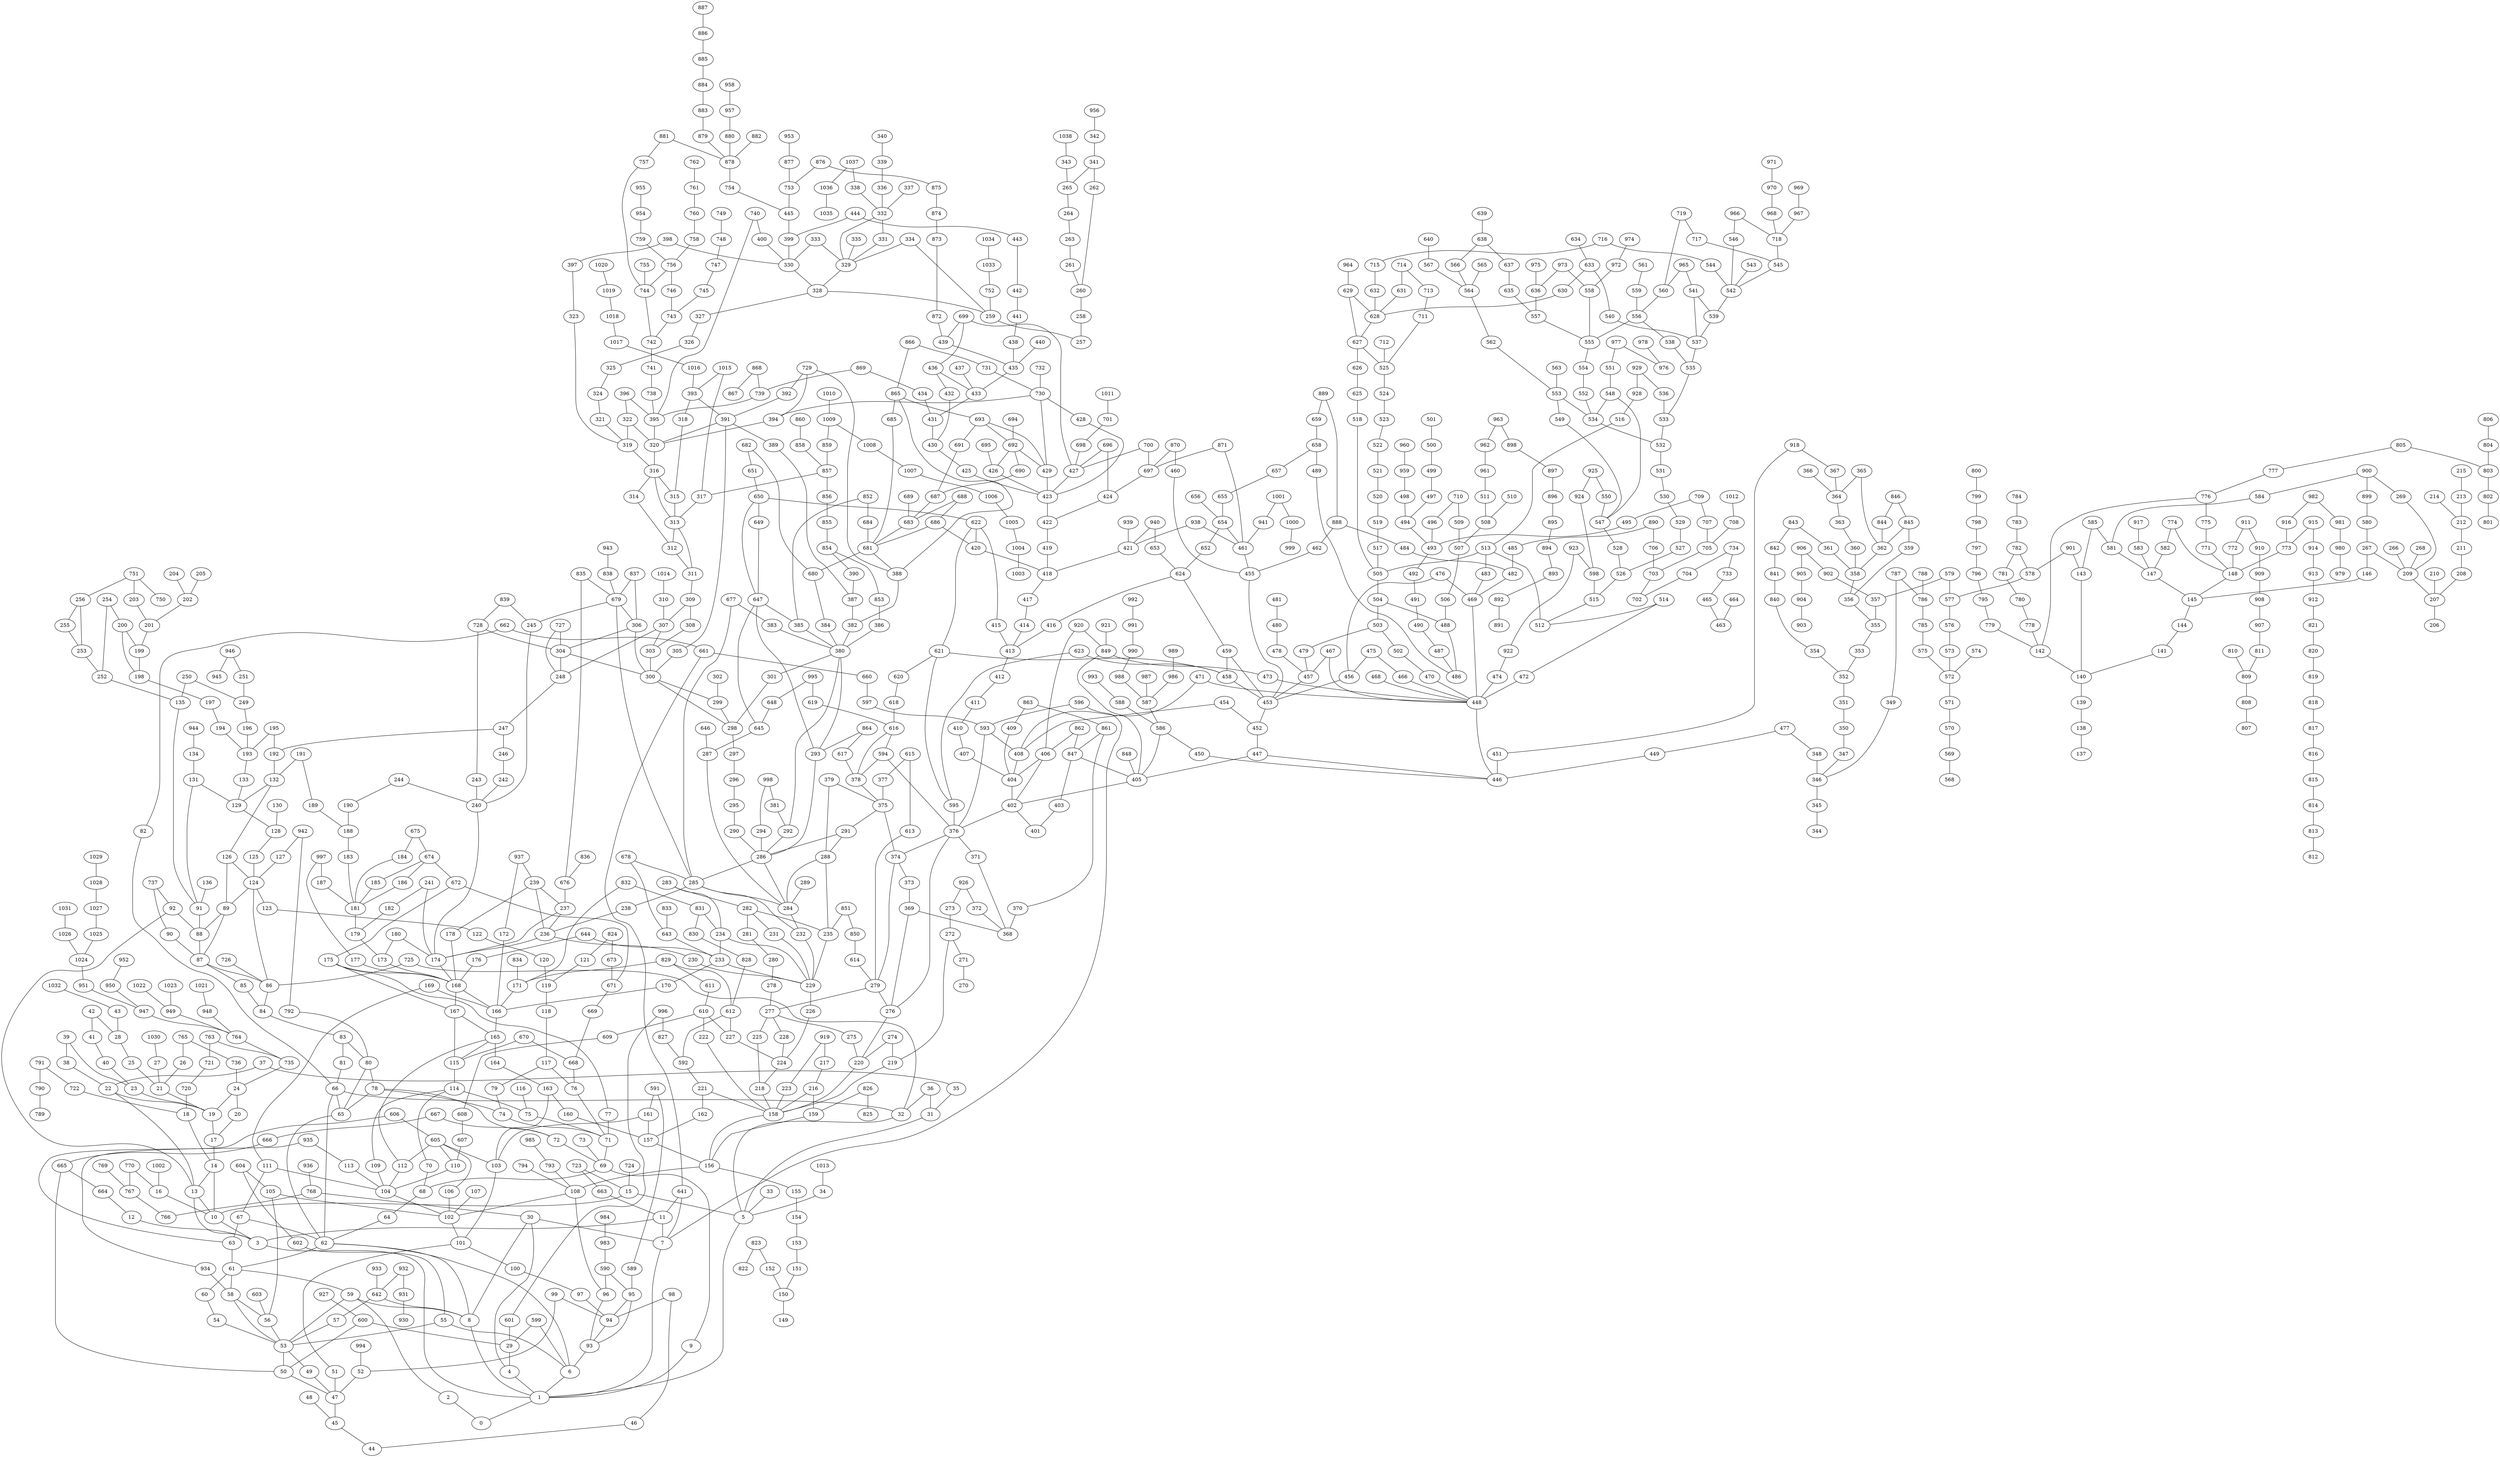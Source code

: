 /* Created by igraph 0.7.1 */
graph {
  0 [
    com=0
  ];
  1 [
    com=0
  ];
  2 [
    com=0
  ];
  3 [
    com=0
  ];
  4 [
    com=0
  ];
  5 [
    com=0
  ];
  6 [
    com=0
  ];
  7 [
    com=0
  ];
  8 [
    com=0
  ];
  9 [
    com=0
  ];
  10 [
    com=0
  ];
  11 [
    com=0
  ];
  12 [
    com=0
  ];
  13 [
    com=0
  ];
  14 [
    com=0
  ];
  15 [
    com=0
  ];
  16 [
    com=0
  ];
  17 [
    com=1
  ];
  18 [
    com=0
  ];
  19 [
    com=1
  ];
  20 [
    com=1
  ];
  21 [
    com=1
  ];
  22 [
    com=0
  ];
  23 [
    com=1
  ];
  24 [
    com=1
  ];
  25 [
    com=1
  ];
  26 [
    com=1
  ];
  27 [
    com=1
  ];
  28 [
    com=1
  ];
  29 [
    com=0
  ];
  30 [
    com=0
  ];
  31 [
    com=0
  ];
  32 [
    com=0
  ];
  33 [
    com=0
  ];
  34 [
    com=0
  ];
  35 [
    com=0
  ];
  36 [
    com=0
  ];
  37 [
    com=0
  ];
  38 [
    com=1
  ];
  39 [
    com=1
  ];
  40 [
    com=1
  ];
  41 [
    com=1
  ];
  42 [
    com=1
  ];
  43 [
    com=1
  ];
  44 [
    com=2
  ];
  45 [
    com=2
  ];
  46 [
    com=2
  ];
  47 [
    com=0
  ];
  48 [
    com=2
  ];
  49 [
    com=0
  ];
  50 [
    com=0
  ];
  51 [
    com=2
  ];
  52 [
    com=2
  ];
  53 [
    com=0
  ];
  54 [
    com=0
  ];
  55 [
    com=0
  ];
  56 [
    com=0
  ];
  57 [
    com=0
  ];
  58 [
    com=0
  ];
  59 [
    com=0
  ];
  60 [
    com=0
  ];
  61 [
    com=0
  ];
  62 [
    com=0
  ];
  63 [
    com=2
  ];
  64 [
    com=0
  ];
  65 [
    com=0
  ];
  66 [
    com=0
  ];
  67 [
    com=2
  ];
  68 [
    com=0
  ];
  69 [
    com=0
  ];
  70 [
    com=3
  ];
  71 [
    com=3
  ];
  72 [
    com=0
  ];
  73 [
    com=0
  ];
  74 [
    com=3
  ];
  75 [
    com=3
  ];
  76 [
    com=3
  ];
  77 [
    com=4
  ];
  78 [
    com=0
  ];
  79 [
    com=3
  ];
  80 [
    com=0
  ];
  81 [
    com=0
  ];
  82 [
    com=0
  ];
  83 [
    com=0
  ];
  84 [
    com=0
  ];
  85 [
    com=0
  ];
  86 [
    com=0
  ];
  87 [
    com=0
  ];
  88 [
    com=0
  ];
  89 [
    com=0
  ];
  90 [
    com=0
  ];
  91 [
    com=5
  ];
  92 [
    com=0
  ];
  93 [
    com=2
  ];
  94 [
    com=2
  ];
  95 [
    com=2
  ];
  96 [
    com=2
  ];
  97 [
    com=2
  ];
  98 [
    com=2
  ];
  99 [
    com=2
  ];
  100 [
    com=2
  ];
  101 [
    com=2
  ];
  102 [
    com=2
  ];
  103 [
    com=6
  ];
  104 [
    com=2
  ];
  105 [
    com=0
  ];
  106 [
    com=2
  ];
  107 [
    com=2
  ];
  108 [
    com=2
  ];
  109 [
    com=3
  ];
  110 [
    com=2
  ];
  111 [
    com=2
  ];
  112 [
    com=4
  ];
  113 [
    com=2
  ];
  114 [
    com=3
  ];
  115 [
    com=4
  ];
  116 [
    com=3
  ];
  117 [
    com=3
  ];
  118 [
    com=3
  ];
  119 [
    com=3
  ];
  120 [
    com=3
  ];
  121 [
    com=3
  ];
  122 [
    com=3
  ];
  123 [
    com=3
  ];
  124 [
    com=0
  ];
  125 [
    com=5
  ];
  126 [
    com=0
  ];
  127 [
    com=0
  ];
  128 [
    com=5
  ];
  129 [
    com=5
  ];
  130 [
    com=5
  ];
  131 [
    com=5
  ];
  132 [
    com=0
  ];
  133 [
    com=5
  ];
  134 [
    com=5
  ];
  135 [
    com=5
  ];
  136 [
    com=5
  ];
  137 [
    com=7
  ];
  138 [
    com=7
  ];
  139 [
    com=7
  ];
  140 [
    com=7
  ];
  141 [
    com=7
  ];
  142 [
    com=7
  ];
  143 [
    com=7
  ];
  144 [
    com=7
  ];
  145 [
    com=7
  ];
  146 [
    com=7
  ];
  147 [
    com=7
  ];
  148 [
    com=7
  ];
  149 [
    com=8
  ];
  150 [
    com=8
  ];
  151 [
    com=8
  ];
  152 [
    com=8
  ];
  153 [
    com=8
  ];
  154 [
    com=8
  ];
  155 [
    com=8
  ];
  156 [
    com=6
  ];
  157 [
    com=6
  ];
  158 [
    com=6
  ];
  159 [
    com=6
  ];
  160 [
    com=6
  ];
  161 [
    com=6
  ];
  162 [
    com=6
  ];
  163 [
    com=6
  ];
  164 [
    com=6
  ];
  165 [
    com=4
  ];
  166 [
    com=4
  ];
  167 [
    com=4
  ];
  168 [
    com=4
  ];
  169 [
    com=2
  ];
  170 [
    com=4
  ];
  171 [
    com=6
  ];
  172 [
    com=4
  ];
  173 [
    com=4
  ];
  174 [
    com=4
  ];
  175 [
    com=4
  ];
  176 [
    com=4
  ];
  177 [
    com=9
  ];
  178 [
    com=4
  ];
  179 [
    com=4
  ];
  180 [
    com=4
  ];
  181 [
    com=9
  ];
  182 [
    com=4
  ];
  183 [
    com=9
  ];
  184 [
    com=9
  ];
  185 [
    com=9
  ];
  186 [
    com=9
  ];
  187 [
    com=9
  ];
  188 [
    com=9
  ];
  189 [
    com=9
  ];
  190 [
    com=10
  ];
  191 [
    com=9
  ];
  192 [
    com=10
  ];
  193 [
    com=5
  ];
  194 [
    com=5
  ];
  195 [
    com=10
  ];
  196 [
    com=5
  ];
  197 [
    com=5
  ];
  198 [
    com=5
  ];
  199 [
    com=5
  ];
  200 [
    com=5
  ];
  201 [
    com=5
  ];
  202 [
    com=5
  ];
  203 [
    com=5
  ];
  204 [
    com=5
  ];
  205 [
    com=5
  ];
  206 [
    com=7
  ];
  207 [
    com=7
  ];
  208 [
    com=7
  ];
  209 [
    com=7
  ];
  210 [
    com=7
  ];
  211 [
    com=7
  ];
  212 [
    com=7
  ];
  213 [
    com=7
  ];
  214 [
    com=7
  ];
  215 [
    com=7
  ];
  216 [
    com=6
  ];
  217 [
    com=6
  ];
  218 [
    com=6
  ];
  219 [
    com=6
  ];
  220 [
    com=6
  ];
  221 [
    com=6
  ];
  222 [
    com=6
  ];
  223 [
    com=6
  ];
  224 [
    com=6
  ];
  225 [
    com=6
  ];
  226 [
    com=6
  ];
  227 [
    com=6
  ];
  228 [
    com=6
  ];
  229 [
    com=4
  ];
  230 [
    com=4
  ];
  231 [
    com=4
  ];
  232 [
    com=4
  ];
  233 [
    com=4
  ];
  234 [
    com=4
  ];
  235 [
    com=4
  ];
  236 [
    com=4
  ];
  237 [
    com=4
  ];
  238 [
    com=4
  ];
  239 [
    com=4
  ];
  240 [
    com=10
  ];
  241 [
    com=4
  ];
  242 [
    com=10
  ];
  243 [
    com=10
  ];
  244 [
    com=10
  ];
  245 [
    com=10
  ];
  246 [
    com=10
  ];
  247 [
    com=10
  ];
  248 [
    com=10
  ];
  249 [
    com=5
  ];
  250 [
    com=5
  ];
  251 [
    com=5
  ];
  252 [
    com=5
  ];
  253 [
    com=5
  ];
  254 [
    com=5
  ];
  255 [
    com=5
  ];
  256 [
    com=5
  ];
  257 [
    com=11
  ];
  258 [
    com=11
  ];
  259 [
    com=11
  ];
  260 [
    com=11
  ];
  261 [
    com=11
  ];
  262 [
    com=11
  ];
  263 [
    com=11
  ];
  264 [
    com=11
  ];
  265 [
    com=11
  ];
  266 [
    com=7
  ];
  267 [
    com=7
  ];
  268 [
    com=7
  ];
  269 [
    com=7
  ];
  270 [
    com=6
  ];
  271 [
    com=6
  ];
  272 [
    com=6
  ];
  273 [
    com=6
  ];
  274 [
    com=6
  ];
  275 [
    com=6
  ];
  276 [
    com=6
  ];
  277 [
    com=6
  ];
  278 [
    com=6
  ];
  279 [
    com=6
  ];
  280 [
    com=6
  ];
  281 [
    com=6
  ];
  282 [
    com=4
  ];
  283 [
    com=4
  ];
  284 [
    com=4
  ];
  285 [
    com=4
  ];
  286 [
    com=4
  ];
  287 [
    com=4
  ];
  288 [
    com=4
  ];
  289 [
    com=4
  ];
  290 [
    com=10
  ];
  291 [
    com=4
  ];
  292 [
    com=4
  ];
  293 [
    com=4
  ];
  294 [
    com=4
  ];
  295 [
    com=10
  ];
  296 [
    com=10
  ];
  297 [
    com=10
  ];
  298 [
    com=10
  ];
  299 [
    com=10
  ];
  300 [
    com=10
  ];
  301 [
    com=10
  ];
  302 [
    com=10
  ];
  303 [
    com=12
  ];
  304 [
    com=10
  ];
  305 [
    com=13
  ];
  306 [
    com=10
  ];
  307 [
    com=12
  ];
  308 [
    com=12
  ];
  309 [
    com=12
  ];
  310 [
    com=12
  ];
  311 [
    com=12
  ];
  312 [
    com=12
  ];
  313 [
    com=12
  ];
  314 [
    com=12
  ];
  315 [
    com=12
  ];
  316 [
    com=12
  ];
  317 [
    com=12
  ];
  318 [
    com=12
  ];
  319 [
    com=11
  ];
  320 [
    com=13
  ];
  321 [
    com=11
  ];
  322 [
    com=13
  ];
  323 [
    com=11
  ];
  324 [
    com=11
  ];
  325 [
    com=11
  ];
  326 [
    com=11
  ];
  327 [
    com=11
  ];
  328 [
    com=11
  ];
  329 [
    com=11
  ];
  330 [
    com=11
  ];
  331 [
    com=11
  ];
  332 [
    com=11
  ];
  333 [
    com=11
  ];
  334 [
    com=11
  ];
  335 [
    com=11
  ];
  336 [
    com=11
  ];
  337 [
    com=11
  ];
  338 [
    com=11
  ];
  339 [
    com=11
  ];
  340 [
    com=11
  ];
  341 [
    com=11
  ];
  342 [
    com=11
  ];
  343 [
    com=11
  ];
  344 [
    com=14
  ];
  345 [
    com=14
  ];
  346 [
    com=14
  ];
  347 [
    com=14
  ];
  348 [
    com=15
  ];
  349 [
    com=14
  ];
  350 [
    com=14
  ];
  351 [
    com=14
  ];
  352 [
    com=14
  ];
  353 [
    com=14
  ];
  354 [
    com=14
  ];
  355 [
    com=14
  ];
  356 [
    com=14
  ];
  357 [
    com=7
  ];
  358 [
    com=14
  ];
  359 [
    com=14
  ];
  360 [
    com=14
  ];
  361 [
    com=14
  ];
  362 [
    com=14
  ];
  363 [
    com=14
  ];
  364 [
    com=14
  ];
  365 [
    com=14
  ];
  366 [
    com=14
  ];
  367 [
    com=14
  ];
  368 [
    com=6
  ];
  369 [
    com=6
  ];
  370 [
    com=15
  ];
  371 [
    com=6
  ];
  372 [
    com=6
  ];
  373 [
    com=6
  ];
  374 [
    com=6
  ];
  375 [
    com=4
  ];
  376 [
    com=6
  ];
  377 [
    com=6
  ];
  378 [
    com=4
  ];
  379 [
    com=4
  ];
  380 [
    com=4
  ];
  381 [
    com=4
  ];
  382 [
    com=13
  ];
  383 [
    com=4
  ];
  384 [
    com=4
  ];
  385 [
    com=4
  ];
  386 [
    com=12
  ];
  387 [
    com=13
  ];
  388 [
    com=13
  ];
  389 [
    com=13
  ];
  390 [
    com=12
  ];
  391 [
    com=13
  ];
  392 [
    com=13
  ];
  393 [
    com=12
  ];
  394 [
    com=13
  ];
  395 [
    com=13
  ];
  396 [
    com=13
  ];
  397 [
    com=11
  ];
  398 [
    com=11
  ];
  399 [
    com=16
  ];
  400 [
    com=13
  ];
  401 [
    com=15
  ];
  402 [
    com=15
  ];
  403 [
    com=15
  ];
  404 [
    com=15
  ];
  405 [
    com=15
  ];
  406 [
    com=15
  ];
  407 [
    com=15
  ];
  408 [
    com=15
  ];
  409 [
    com=15
  ];
  410 [
    com=15
  ];
  411 [
    com=15
  ];
  412 [
    com=15
  ];
  413 [
    com=15
  ];
  414 [
    com=15
  ];
  415 [
    com=15
  ];
  416 [
    com=15
  ];
  417 [
    com=15
  ];
  418 [
    com=15
  ];
  419 [
    com=15
  ];
  420 [
    com=15
  ];
  421 [
    com=15
  ];
  422 [
    com=15
  ];
  423 [
    com=13
  ];
  424 [
    com=15
  ];
  425 [
    com=16
  ];
  426 [
    com=13
  ];
  427 [
    com=15
  ];
  428 [
    com=13
  ];
  429 [
    com=13
  ];
  430 [
    com=16
  ];
  431 [
    com=16
  ];
  432 [
    com=16
  ];
  433 [
    com=16
  ];
  434 [
    com=16
  ];
  435 [
    com=16
  ];
  436 [
    com=16
  ];
  437 [
    com=16
  ];
  438 [
    com=16
  ];
  439 [
    com=16
  ];
  440 [
    com=16
  ];
  441 [
    com=16
  ];
  442 [
    com=16
  ];
  443 [
    com=16
  ];
  444 [
    com=16
  ];
  445 [
    com=16
  ];
  446 [
    com=15
  ];
  447 [
    com=15
  ];
  448 [
    com=15
  ];
  449 [
    com=15
  ];
  450 [
    com=15
  ];
  451 [
    com=14
  ];
  452 [
    com=15
  ];
  453 [
    com=15
  ];
  454 [
    com=15
  ];
  455 [
    com=15
  ];
  456 [
    com=15
  ];
  457 [
    com=15
  ];
  458 [
    com=15
  ];
  459 [
    com=15
  ];
  460 [
    com=15
  ];
  461 [
    com=15
  ];
  462 [
    com=15
  ];
  463 [
    com=17
  ];
  464 [
    com=17
  ];
  465 [
    com=17
  ];
  466 [
    com=15
  ];
  467 [
    com=15
  ];
  468 [
    com=15
  ];
  469 [
    com=15
  ];
  470 [
    com=15
  ];
  471 [
    com=15
  ];
  472 [
    com=18
  ];
  473 [
    com=15
  ];
  474 [
    com=18
  ];
  475 [
    com=15
  ];
  476 [
    com=15
  ];
  477 [
    com=15
  ];
  478 [
    com=15
  ];
  479 [
    com=15
  ];
  480 [
    com=15
  ];
  481 [
    com=15
  ];
  482 [
    com=15
  ];
  483 [
    com=15
  ];
  484 [
    com=15
  ];
  485 [
    com=17
  ];
  486 [
    com=17
  ];
  487 [
    com=17
  ];
  488 [
    com=17
  ];
  489 [
    com=17
  ];
  490 [
    com=17
  ];
  491 [
    com=17
  ];
  492 [
    com=17
  ];
  493 [
    com=17
  ];
  494 [
    com=17
  ];
  495 [
    com=17
  ];
  496 [
    com=17
  ];
  497 [
    com=17
  ];
  498 [
    com=17
  ];
  499 [
    com=17
  ];
  500 [
    com=17
  ];
  501 [
    com=17
  ];
  502 [
    com=15
  ];
  503 [
    com=15
  ];
  504 [
    com=17
  ];
  505 [
    com=19
  ];
  506 [
    com=17
  ];
  507 [
    com=17
  ];
  508 [
    com=17
  ];
  509 [
    com=17
  ];
  510 [
    com=17
  ];
  511 [
    com=17
  ];
  512 [
    com=18
  ];
  513 [
    com=19
  ];
  514 [
    com=18
  ];
  515 [
    com=18
  ];
  516 [
    com=19
  ];
  517 [
    com=19
  ];
  518 [
    com=19
  ];
  519 [
    com=19
  ];
  520 [
    com=19
  ];
  521 [
    com=19
  ];
  522 [
    com=19
  ];
  523 [
    com=19
  ];
  524 [
    com=19
  ];
  525 [
    com=19
  ];
  526 [
    com=18
  ];
  527 [
    com=18
  ];
  528 [
    com=18
  ];
  529 [
    com=18
  ];
  530 [
    com=18
  ];
  531 [
    com=18
  ];
  532 [
    com=19
  ];
  533 [
    com=19
  ];
  534 [
    com=18
  ];
  535 [
    com=19
  ];
  536 [
    com=19
  ];
  537 [
    com=19
  ];
  538 [
    com=19
  ];
  539 [
    com=19
  ];
  540 [
    com=19
  ];
  541 [
    com=19
  ];
  542 [
    com=19
  ];
  543 [
    com=19
  ];
  544 [
    com=19
  ];
  545 [
    com=19
  ];
  546 [
    com=19
  ];
  547 [
    com=18
  ];
  548 [
    com=18
  ];
  549 [
    com=18
  ];
  550 [
    com=18
  ];
  551 [
    com=18
  ];
  552 [
    com=18
  ];
  553 [
    com=18
  ];
  554 [
    com=18
  ];
  555 [
    com=18
  ];
  556 [
    com=19
  ];
  557 [
    com=18
  ];
  558 [
    com=18
  ];
  559 [
    com=19
  ];
  560 [
    com=19
  ];
  561 [
    com=19
  ];
  562 [
    com=18
  ];
  563 [
    com=18
  ];
  564 [
    com=18
  ];
  565 [
    com=18
  ];
  566 [
    com=18
  ];
  567 [
    com=18
  ];
  568 [
    com=14
  ];
  569 [
    com=14
  ];
  570 [
    com=14
  ];
  571 [
    com=14
  ];
  572 [
    com=14
  ];
  573 [
    com=14
  ];
  574 [
    com=14
  ];
  575 [
    com=14
  ];
  576 [
    com=14
  ];
  577 [
    com=7
  ];
  578 [
    com=7
  ];
  579 [
    com=7
  ];
  580 [
    com=7
  ];
  581 [
    com=7
  ];
  582 [
    com=7
  ];
  583 [
    com=7
  ];
  584 [
    com=7
  ];
  585 [
    com=7
  ];
  586 [
    com=15
  ];
  587 [
    com=20
  ];
  588 [
    com=15
  ];
  589 [
    com=6
  ];
  590 [
    com=2
  ];
  591 [
    com=6
  ];
  592 [
    com=6
  ];
  593 [
    com=0
  ];
  594 [
    com=4
  ];
  595 [
    com=15
  ];
  596 [
    com=0
  ];
  597 [
    com=0
  ];
  598 [
    com=18
  ];
  599 [
    com=0
  ];
  600 [
    com=0
  ];
  601 [
    com=6
  ];
  602 [
    com=0
  ];
  603 [
    com=0
  ];
  604 [
    com=0
  ];
  605 [
    com=2
  ];
  606 [
    com=2
  ];
  607 [
    com=6
  ];
  608 [
    com=6
  ];
  609 [
    com=6
  ];
  610 [
    com=6
  ];
  611 [
    com=6
  ];
  612 [
    com=6
  ];
  613 [
    com=6
  ];
  614 [
    com=6
  ];
  615 [
    com=6
  ];
  616 [
    com=4
  ];
  617 [
    com=4
  ];
  618 [
    com=15
  ];
  619 [
    com=4
  ];
  620 [
    com=15
  ];
  621 [
    com=15
  ];
  622 [
    com=15
  ];
  623 [
    com=15
  ];
  624 [
    com=15
  ];
  625 [
    com=19
  ];
  626 [
    com=19
  ];
  627 [
    com=19
  ];
  628 [
    com=19
  ];
  629 [
    com=19
  ];
  630 [
    com=19
  ];
  631 [
    com=19
  ];
  632 [
    com=19
  ];
  633 [
    com=19
  ];
  634 [
    com=19
  ];
  635 [
    com=18
  ];
  636 [
    com=18
  ];
  637 [
    com=18
  ];
  638 [
    com=18
  ];
  639 [
    com=18
  ];
  640 [
    com=18
  ];
  641 [
    com=0
  ];
  642 [
    com=0
  ];
  643 [
    com=4
  ];
  644 [
    com=4
  ];
  645 [
    com=4
  ];
  646 [
    com=4
  ];
  647 [
    com=4
  ];
  648 [
    com=4
  ];
  649 [
    com=4
  ];
  650 [
    com=4
  ];
  651 [
    com=4
  ];
  652 [
    com=15
  ];
  653 [
    com=15
  ];
  654 [
    com=15
  ];
  655 [
    com=15
  ];
  656 [
    com=15
  ];
  657 [
    com=15
  ];
  658 [
    com=15
  ];
  659 [
    com=15
  ];
  660 [
    com=0
  ];
  661 [
    com=0
  ];
  662 [
    com=0
  ];
  663 [
    com=0
  ];
  664 [
    com=0
  ];
  665 [
    com=0
  ];
  666 [
    com=0
  ];
  667 [
    com=0
  ];
  668 [
    com=4
  ];
  669 [
    com=4
  ];
  670 [
    com=4
  ];
  671 [
    com=4
  ];
  672 [
    com=4
  ];
  673 [
    com=3
  ];
  674 [
    com=9
  ];
  675 [
    com=9
  ];
  676 [
    com=10
  ];
  677 [
    com=4
  ];
  678 [
    com=4
  ];
  679 [
    com=10
  ];
  680 [
    com=4
  ];
  681 [
    com=13
  ];
  682 [
    com=4
  ];
  683 [
    com=13
  ];
  684 [
    com=4
  ];
  685 [
    com=13
  ];
  686 [
    com=13
  ];
  687 [
    com=13
  ];
  688 [
    com=13
  ];
  689 [
    com=13
  ];
  690 [
    com=13
  ];
  691 [
    com=13
  ];
  692 [
    com=13
  ];
  693 [
    com=13
  ];
  694 [
    com=13
  ];
  695 [
    com=13
  ];
  696 [
    com=15
  ];
  697 [
    com=15
  ];
  698 [
    com=15
  ];
  699 [
    com=16
  ];
  700 [
    com=15
  ];
  701 [
    com=15
  ];
  702 [
    com=17
  ];
  703 [
    com=17
  ];
  704 [
    com=17
  ];
  705 [
    com=17
  ];
  706 [
    com=17
  ];
  707 [
    com=17
  ];
  708 [
    com=17
  ];
  709 [
    com=17
  ];
  710 [
    com=17
  ];
  711 [
    com=19
  ];
  712 [
    com=19
  ];
  713 [
    com=19
  ];
  714 [
    com=19
  ];
  715 [
    com=19
  ];
  716 [
    com=19
  ];
  717 [
    com=19
  ];
  718 [
    com=19
  ];
  719 [
    com=19
  ];
  720 [
    com=1
  ];
  721 [
    com=1
  ];
  722 [
    com=0
  ];
  723 [
    com=0
  ];
  724 [
    com=0
  ];
  725 [
    com=0
  ];
  726 [
    com=0
  ];
  727 [
    com=10
  ];
  728 [
    com=10
  ];
  729 [
    com=13
  ];
  730 [
    com=13
  ];
  731 [
    com=13
  ];
  732 [
    com=13
  ];
  733 [
    com=17
  ];
  734 [
    com=17
  ];
  735 [
    com=1
  ];
  736 [
    com=1
  ];
  737 [
    com=0
  ];
  738 [
    com=21
  ];
  739 [
    com=16
  ];
  740 [
    com=13
  ];
  741 [
    com=21
  ];
  742 [
    com=21
  ];
  743 [
    com=21
  ];
  744 [
    com=21
  ];
  745 [
    com=21
  ];
  746 [
    com=21
  ];
  747 [
    com=21
  ];
  748 [
    com=21
  ];
  749 [
    com=21
  ];
  750 [
    com=5
  ];
  751 [
    com=5
  ];
  752 [
    com=11
  ];
  753 [
    com=16
  ];
  754 [
    com=16
  ];
  755 [
    com=21
  ];
  756 [
    com=21
  ];
  757 [
    com=21
  ];
  758 [
    com=21
  ];
  759 [
    com=21
  ];
  760 [
    com=21
  ];
  761 [
    com=21
  ];
  762 [
    com=21
  ];
  763 [
    com=1
  ];
  764 [
    com=1
  ];
  765 [
    com=1
  ];
  766 [
    com=0
  ];
  767 [
    com=0
  ];
  768 [
    com=0
  ];
  769 [
    com=0
  ];
  770 [
    com=0
  ];
  771 [
    com=7
  ];
  772 [
    com=22
  ];
  773 [
    com=23
  ];
  774 [
    com=7
  ];
  775 [
    com=7
  ];
  776 [
    com=7
  ];
  777 [
    com=7
  ];
  778 [
    com=7
  ];
  779 [
    com=7
  ];
  780 [
    com=7
  ];
  781 [
    com=7
  ];
  782 [
    com=7
  ];
  783 [
    com=7
  ];
  784 [
    com=7
  ];
  785 [
    com=14
  ];
  786 [
    com=14
  ];
  787 [
    com=14
  ];
  788 [
    com=14
  ];
  789 [
    com=0
  ];
  790 [
    com=0
  ];
  791 [
    com=0
  ];
  792 [
    com=0
  ];
  793 [
    com=2
  ];
  794 [
    com=2
  ];
  795 [
    com=7
  ];
  796 [
    com=7
  ];
  797 [
    com=7
  ];
  798 [
    com=7
  ];
  799 [
    com=7
  ];
  800 [
    com=7
  ];
  801 [
    com=7
  ];
  802 [
    com=7
  ];
  803 [
    com=7
  ];
  804 [
    com=7
  ];
  805 [
    com=7
  ];
  806 [
    com=7
  ];
  807 [
    com=22
  ];
  808 [
    com=22
  ];
  809 [
    com=22
  ];
  810 [
    com=22
  ];
  811 [
    com=22
  ];
  812 [
    com=23
  ];
  813 [
    com=23
  ];
  814 [
    com=23
  ];
  815 [
    com=23
  ];
  816 [
    com=23
  ];
  817 [
    com=23
  ];
  818 [
    com=23
  ];
  819 [
    com=23
  ];
  820 [
    com=23
  ];
  821 [
    com=23
  ];
  822 [
    com=8
  ];
  823 [
    com=8
  ];
  824 [
    com=3
  ];
  825 [
    com=6
  ];
  826 [
    com=6
  ];
  827 [
    com=6
  ];
  828 [
    com=6
  ];
  829 [
    com=6
  ];
  830 [
    com=6
  ];
  831 [
    com=6
  ];
  832 [
    com=6
  ];
  833 [
    com=4
  ];
  834 [
    com=6
  ];
  835 [
    com=10
  ];
  836 [
    com=10
  ];
  837 [
    com=10
  ];
  838 [
    com=10
  ];
  839 [
    com=10
  ];
  840 [
    com=14
  ];
  841 [
    com=14
  ];
  842 [
    com=14
  ];
  843 [
    com=14
  ];
  844 [
    com=14
  ];
  845 [
    com=14
  ];
  846 [
    com=14
  ];
  847 [
    com=15
  ];
  848 [
    com=15
  ];
  849 [
    com=15
  ];
  850 [
    com=6
  ];
  851 [
    com=6
  ];
  852 [
    com=4
  ];
  853 [
    com=12
  ];
  854 [
    com=12
  ];
  855 [
    com=12
  ];
  856 [
    com=12
  ];
  857 [
    com=12
  ];
  858 [
    com=12
  ];
  859 [
    com=12
  ];
  860 [
    com=12
  ];
  861 [
    com=15
  ];
  862 [
    com=15
  ];
  863 [
    com=15
  ];
  864 [
    com=4
  ];
  865 [
    com=13
  ];
  866 [
    com=13
  ];
  867 [
    com=16
  ];
  868 [
    com=16
  ];
  869 [
    com=16
  ];
  870 [
    com=15
  ];
  871 [
    com=15
  ];
  872 [
    com=16
  ];
  873 [
    com=16
  ];
  874 [
    com=16
  ];
  875 [
    com=16
  ];
  876 [
    com=16
  ];
  877 [
    com=16
  ];
  878 [
    com=21
  ];
  879 [
    com=21
  ];
  880 [
    com=21
  ];
  881 [
    com=21
  ];
  882 [
    com=21
  ];
  883 [
    com=21
  ];
  884 [
    com=21
  ];
  885 [
    com=21
  ];
  886 [
    com=21
  ];
  887 [
    com=21
  ];
  888 [
    com=15
  ];
  889 [
    com=15
  ];
  890 [
    com=17
  ];
  891 [
    com=17
  ];
  892 [
    com=17
  ];
  893 [
    com=17
  ];
  894 [
    com=17
  ];
  895 [
    com=17
  ];
  896 [
    com=17
  ];
  897 [
    com=17
  ];
  898 [
    com=17
  ];
  899 [
    com=7
  ];
  900 [
    com=7
  ];
  901 [
    com=7
  ];
  902 [
    com=7
  ];
  903 [
    com=7
  ];
  904 [
    com=7
  ];
  905 [
    com=7
  ];
  906 [
    com=7
  ];
  907 [
    com=22
  ];
  908 [
    com=22
  ];
  909 [
    com=22
  ];
  910 [
    com=22
  ];
  911 [
    com=22
  ];
  912 [
    com=23
  ];
  913 [
    com=23
  ];
  914 [
    com=23
  ];
  915 [
    com=23
  ];
  916 [
    com=23
  ];
  917 [
    com=7
  ];
  918 [
    com=14
  ];
  919 [
    com=6
  ];
  920 [
    com=15
  ];
  921 [
    com=15
  ];
  922 [
    com=18
  ];
  923 [
    com=18
  ];
  924 [
    com=18
  ];
  925 [
    com=18
  ];
  926 [
    com=6
  ];
  927 [
    com=0
  ];
  928 [
    com=19
  ];
  929 [
    com=19
  ];
  930 [
    com=0
  ];
  931 [
    com=0
  ];
  932 [
    com=0
  ];
  933 [
    com=0
  ];
  934 [
    com=2
  ];
  935 [
    com=2
  ];
  936 [
    com=0
  ];
  937 [
    com=4
  ];
  938 [
    com=15
  ];
  939 [
    com=15
  ];
  940 [
    com=15
  ];
  941 [
    com=15
  ];
  942 [
    com=0
  ];
  943 [
    com=10
  ];
  944 [
    com=5
  ];
  945 [
    com=5
  ];
  946 [
    com=5
  ];
  947 [
    com=1
  ];
  948 [
    com=1
  ];
  949 [
    com=1
  ];
  950 [
    com=1
  ];
  951 [
    com=1
  ];
  952 [
    com=1
  ];
  953 [
    com=16
  ];
  954 [
    com=21
  ];
  955 [
    com=21
  ];
  956 [
    com=11
  ];
  957 [
    com=21
  ];
  958 [
    com=21
  ];
  959 [
    com=17
  ];
  960 [
    com=17
  ];
  961 [
    com=17
  ];
  962 [
    com=17
  ];
  963 [
    com=17
  ];
  964 [
    com=19
  ];
  965 [
    com=19
  ];
  966 [
    com=19
  ];
  967 [
    com=19
  ];
  968 [
    com=19
  ];
  969 [
    com=19
  ];
  970 [
    com=19
  ];
  971 [
    com=19
  ];
  972 [
    com=18
  ];
  973 [
    com=18
  ];
  974 [
    com=18
  ];
  975 [
    com=18
  ];
  976 [
    com=18
  ];
  977 [
    com=18
  ];
  978 [
    com=18
  ];
  979 [
    com=23
  ];
  980 [
    com=23
  ];
  981 [
    com=23
  ];
  982 [
    com=23
  ];
  983 [
    com=2
  ];
  984 [
    com=2
  ];
  985 [
    com=2
  ];
  986 [
    com=20
  ];
  987 [
    com=20
  ];
  988 [
    com=20
  ];
  989 [
    com=20
  ];
  990 [
    com=20
  ];
  991 [
    com=20
  ];
  992 [
    com=20
  ];
  993 [
    com=15
  ];
  994 [
    com=2
  ];
  995 [
    com=4
  ];
  996 [
    com=6
  ];
  997 [
    com=9
  ];
  998 [
    com=4
  ];
  999 [
    com=15
  ];
  1000 [
    com=15
  ];
  1001 [
    com=15
  ];
  1002 [
    com=0
  ];
  1003 [
    com=12
  ];
  1004 [
    com=12
  ];
  1005 [
    com=12
  ];
  1006 [
    com=12
  ];
  1007 [
    com=12
  ];
  1008 [
    com=12
  ];
  1009 [
    com=12
  ];
  1010 [
    com=12
  ];
  1011 [
    com=15
  ];
  1012 [
    com=17
  ];
  1013 [
    com=0
  ];
  1014 [
    com=12
  ];
  1015 [
    com=12
  ];
  1016 [
    com=12
  ];
  1017 [
    com=12
  ];
  1018 [
    com=12
  ];
  1019 [
    com=12
  ];
  1020 [
    com=12
  ];
  1021 [
    com=1
  ];
  1022 [
    com=1
  ];
  1023 [
    com=1
  ];
  1024 [
    com=1
  ];
  1025 [
    com=1
  ];
  1026 [
    com=1
  ];
  1027 [
    com=1
  ];
  1028 [
    com=1
  ];
  1029 [
    com=1
  ];
  1030 [
    com=1
  ];
  1031 [
    com=1
  ];
  1032 [
    com=1
  ];
  1033 [
    com=11
  ];
  1034 [
    com=11
  ];
  1035 [
    com=11
  ];
  1036 [
    com=11
  ];
  1037 [
    com=11
  ];
  1038 [
    com=11
  ];

  1038 -- 343 [
    weight=1
  ];
  1037 -- 1036 [
    weight=1
  ];
  1037 -- 338 [
    weight=1
  ];
  1036 -- 1035 [
    weight=1
  ];
  1034 -- 1033 [
    weight=1
  ];
  1033 -- 752 [
    weight=1
  ];
  1032 -- 43 [
    weight=1
  ];
  1031 -- 1026 [
    weight=1
  ];
  1030 -- 27 [
    weight=1
  ];
  1029 -- 1028 [
    weight=1
  ];
  1028 -- 1027 [
    weight=1
  ];
  1027 -- 1025 [
    weight=1
  ];
  1026 -- 1024 [
    weight=1
  ];
  1025 -- 1024 [
    weight=1
  ];
  1024 -- 951 [
    weight=1
  ];
  1023 -- 949 [
    weight=1
  ];
  1022 -- 949 [
    weight=1
  ];
  1021 -- 948 [
    weight=1
  ];
  1020 -- 1019 [
    weight=1
  ];
  1019 -- 1018 [
    weight=1
  ];
  1018 -- 1017 [
    weight=1
  ];
  1017 -- 1016 [
    weight=1
  ];
  1016 -- 393 [
    weight=1
  ];
  1015 -- 317 [
    weight=1
  ];
  1015 -- 393 [
    weight=1
  ];
  1014 -- 310 [
    weight=1
  ];
  1013 -- 34 [
    weight=1
  ];
  1012 -- 708 [
    weight=1
  ];
  1011 -- 701 [
    weight=1
  ];
  1010 -- 1009 [
    weight=1
  ];
  1009 -- 1008 [
    weight=1
  ];
  1009 -- 859 [
    weight=1
  ];
  1008 -- 1007 [
    weight=1
  ];
  1007 -- 1006 [
    weight=1
  ];
  1006 -- 1005 [
    weight=1
  ];
  1005 -- 1004 [
    weight=1
  ];
  1004 -- 1003 [
    weight=1
  ];
  1002 -- 16 [
    weight=1
  ];
  1001 -- 1000 [
    weight=1
  ];
  1001 -- 941 [
    weight=1
  ];
  1000 -- 999 [
    weight=1
  ];
  998 -- 294 [
    weight=1
  ];
  998 -- 381 [
    weight=1
  ];
  997 -- 177 [
    weight=1
  ];
  997 -- 187 [
    weight=1
  ];
  996 -- 601 [
    weight=1
  ];
  996 -- 827 [
    weight=1
  ];
  995 -- 619 [
    weight=1
  ];
  995 -- 648 [
    weight=1
  ];
  994 -- 52 [
    weight=1
  ];
  993 -- 588 [
    weight=1
  ];
  992 -- 991 [
    weight=1
  ];
  991 -- 990 [
    weight=1
  ];
  990 -- 988 [
    weight=1
  ];
  989 -- 986 [
    weight=1
  ];
  988 -- 587 [
    weight=1
  ];
  987 -- 587 [
    weight=1
  ];
  986 -- 587 [
    weight=1
  ];
  985 -- 793 [
    weight=1
  ];
  984 -- 983 [
    weight=1
  ];
  983 -- 590 [
    weight=1
  ];
  982 -- 981 [
    weight=1
  ];
  982 -- 916 [
    weight=1
  ];
  981 -- 980 [
    weight=1
  ];
  980 -- 979 [
    weight=1
  ];
  978 -- 976 [
    weight=1
  ];
  977 -- 976 [
    weight=1
  ];
  977 -- 551 [
    weight=1
  ];
  975 -- 636 [
    weight=1
  ];
  974 -- 972 [
    weight=1
  ];
  973 -- 558 [
    weight=1
  ];
  973 -- 636 [
    weight=1
  ];
  972 -- 558 [
    weight=1
  ];
  971 -- 970 [
    weight=1
  ];
  970 -- 968 [
    weight=1
  ];
  969 -- 967 [
    weight=1
  ];
  968 -- 718 [
    weight=1
  ];
  967 -- 718 [
    weight=1
  ];
  966 -- 546 [
    weight=1
  ];
  966 -- 718 [
    weight=1
  ];
  965 -- 541 [
    weight=1
  ];
  965 -- 560 [
    weight=1
  ];
  964 -- 629 [
    weight=1
  ];
  963 -- 962 [
    weight=1
  ];
  963 -- 898 [
    weight=1
  ];
  962 -- 961 [
    weight=1
  ];
  961 -- 511 [
    weight=1
  ];
  960 -- 959 [
    weight=1
  ];
  959 -- 498 [
    weight=1
  ];
  958 -- 957 [
    weight=1
  ];
  957 -- 880 [
    weight=1
  ];
  956 -- 342 [
    weight=1
  ];
  955 -- 954 [
    weight=1
  ];
  954 -- 759 [
    weight=1
  ];
  953 -- 877 [
    weight=1
  ];
  952 -- 950 [
    weight=1
  ];
  951 -- 947 [
    weight=1
  ];
  950 -- 947 [
    weight=1
  ];
  949 -- 764 [
    weight=1
  ];
  948 -- 764 [
    weight=1
  ];
  947 -- 764 [
    weight=1
  ];
  946 -- 945 [
    weight=1
  ];
  946 -- 251 [
    weight=1
  ];
  944 -- 134 [
    weight=1
  ];
  943 -- 838 [
    weight=1
  ];
  942 -- 792 [
    weight=1
  ];
  942 -- 127 [
    weight=1
  ];
  941 -- 461 [
    weight=1
  ];
  940 -- 421 [
    weight=1
  ];
  940 -- 653 [
    weight=1
  ];
  939 -- 421 [
    weight=1
  ];
  938 -- 421 [
    weight=1
  ];
  938 -- 461 [
    weight=1
  ];
  937 -- 172 [
    weight=1
  ];
  937 -- 239 [
    weight=1
  ];
  936 -- 768 [
    weight=1
  ];
  935 -- 934 [
    weight=1
  ];
  935 -- 113 [
    weight=1
  ];
  934 -- 58 [
    weight=3
  ];
  933 -- 642 [
    weight=1
  ];
  932 -- 931 [
    weight=1
  ];
  932 -- 642 [
    weight=1
  ];
  931 -- 930 [
    weight=1
  ];
  929 -- 928 [
    weight=1
  ];
  929 -- 536 [
    weight=1
  ];
  928 -- 516 [
    weight=1
  ];
  927 -- 600 [
    weight=1
  ];
  926 -- 273 [
    weight=1
  ];
  926 -- 372 [
    weight=1
  ];
  925 -- 924 [
    weight=1
  ];
  925 -- 550 [
    weight=1
  ];
  924 -- 598 [
    weight=1
  ];
  923 -- 922 [
    weight=1
  ];
  923 -- 598 [
    weight=1
  ];
  922 -- 474 [
    weight=1
  ];
  921 -- 849 [
    weight=1
  ];
  920 -- 849 [
    weight=1
  ];
  920 -- 406 [
    weight=1
  ];
  919 -- 217 [
    weight=1
  ];
  919 -- 223 [
    weight=1
  ];
  918 -- 367 [
    weight=1
  ];
  918 -- 451 [
    weight=1
  ];
  917 -- 583 [
    weight=1
  ];
  916 -- 773 [
    weight=1
  ];
  915 -- 914 [
    weight=1
  ];
  915 -- 773 [
    weight=1
  ];
  914 -- 913 [
    weight=1
  ];
  913 -- 912 [
    weight=1
  ];
  912 -- 821 [
    weight=1
  ];
  911 -- 910 [
    weight=1
  ];
  911 -- 772 [
    weight=1
  ];
  910 -- 909 [
    weight=1
  ];
  909 -- 908 [
    weight=1
  ];
  908 -- 907 [
    weight=1
  ];
  907 -- 811 [
    weight=1
  ];
  906 -- 905 [
    weight=1
  ];
  906 -- 902 [
    weight=1
  ];
  905 -- 904 [
    weight=1
  ];
  904 -- 903 [
    weight=1
  ];
  902 -- 357 [
    weight=1
  ];
  901 -- 143 [
    weight=1
  ];
  901 -- 578 [
    weight=1
  ];
  900 -- 899 [
    weight=1
  ];
  900 -- 584 [
    weight=1
  ];
  900 -- 269 [
    weight=1
  ];
  899 -- 580 [
    weight=1
  ];
  898 -- 897 [
    weight=1
  ];
  897 -- 896 [
    weight=1
  ];
  896 -- 895 [
    weight=1
  ];
  895 -- 894 [
    weight=1
  ];
  894 -- 893 [
    weight=1
  ];
  893 -- 892 [
    weight=1
  ];
  892 -- 891 [
    weight=1
  ];
  890 -- 485 [
    weight=1
  ];
  890 -- 706 [
    weight=1
  ];
  889 -- 888 [
    weight=1
  ];
  889 -- 659 [
    weight=1
  ];
  888 -- 484 [
    weight=1
  ];
  888 -- 462 [
    weight=1
  ];
  887 -- 886 [
    weight=1
  ];
  886 -- 885 [
    weight=1
  ];
  885 -- 884 [
    weight=1
  ];
  884 -- 883 [
    weight=1
  ];
  883 -- 879 [
    weight=1
  ];
  882 -- 878 [
    weight=1
  ];
  881 -- 878 [
    weight=1
  ];
  881 -- 757 [
    weight=1
  ];
  880 -- 878 [
    weight=1
  ];
  879 -- 878 [
    weight=1
  ];
  878 -- 754 [
    weight=3
  ];
  877 -- 753 [
    weight=1
  ];
  876 -- 875 [
    weight=1
  ];
  876 -- 753 [
    weight=1
  ];
  875 -- 874 [
    weight=1
  ];
  874 -- 873 [
    weight=1
  ];
  873 -- 872 [
    weight=1
  ];
  872 -- 439 [
    weight=1
  ];
  871 -- 697 [
    weight=1
  ];
  871 -- 461 [
    weight=1
  ];
  870 -- 460 [
    weight=1
  ];
  870 -- 697 [
    weight=1
  ];
  869 -- 739 [
    weight=1
  ];
  869 -- 434 [
    weight=1
  ];
  868 -- 867 [
    weight=1
  ];
  868 -- 739 [
    weight=1
  ];
  866 -- 865 [
    weight=1
  ];
  866 -- 731 [
    weight=1
  ];
  865 -- 685 [
    weight=1
  ];
  865 -- 693 [
    weight=1
  ];
  865 -- 388 [
    weight=1
  ];
  864 -- 617 [
    weight=1
  ];
  864 -- 293 [
    weight=1
  ];
  863 -- 861 [
    weight=1
  ];
  863 -- 409 [
    weight=1
  ];
  862 -- 847 [
    weight=1
  ];
  862 -- 406 [
    weight=1
  ];
  861 -- 847 [
    weight=1
  ];
  861 -- 370 [
    weight=1
  ];
  860 -- 858 [
    weight=1
  ];
  859 -- 857 [
    weight=1
  ];
  858 -- 857 [
    weight=1
  ];
  857 -- 856 [
    weight=1
  ];
  857 -- 317 [
    weight=1
  ];
  856 -- 855 [
    weight=1
  ];
  855 -- 854 [
    weight=1
  ];
  854 -- 853 [
    weight=1
  ];
  854 -- 390 [
    weight=1
  ];
  853 -- 386 [
    weight=1
  ];
  852 -- 385 [
    weight=1
  ];
  852 -- 684 [
    weight=1
  ];
  851 -- 850 [
    weight=1
  ];
  851 -- 235 [
    weight=3
  ];
  850 -- 614 [
    weight=1
  ];
  849 -- 405 [
    weight=1
  ];
  849 -- 473 [
    weight=1
  ];
  848 -- 405 [
    weight=1
  ];
  847 -- 405 [
    weight=1
  ];
  847 -- 403 [
    weight=1
  ];
  846 -- 844 [
    weight=1
  ];
  846 -- 845 [
    weight=1
  ];
  845 -- 362 [
    weight=1
  ];
  845 -- 359 [
    weight=1
  ];
  844 -- 362 [
    weight=1
  ];
  843 -- 842 [
    weight=1
  ];
  843 -- 361 [
    weight=1
  ];
  842 -- 841 [
    weight=1
  ];
  841 -- 840 [
    weight=1
  ];
  840 -- 354 [
    weight=1
  ];
  839 -- 728 [
    weight=1
  ];
  839 -- 245 [
    weight=1
  ];
  838 -- 679 [
    weight=1
  ];
  837 -- 679 [
    weight=1
  ];
  837 -- 306 [
    weight=1
  ];
  836 -- 676 [
    weight=1
  ];
  835 -- 676 [
    weight=1
  ];
  835 -- 679 [
    weight=1
  ];
  834 -- 171 [
    weight=1
  ];
  833 -- 643 [
    weight=1
  ];
  832 -- 831 [
    weight=1
  ];
  832 -- 171 [
    weight=1
  ];
  831 -- 830 [
    weight=1
  ];
  831 -- 234 [
    weight=3
  ];
  830 -- 828 [
    weight=1
  ];
  829 -- 612 [
    weight=1
  ];
  829 -- 611 [
    weight=1
  ];
  829 -- 171 [
    weight=1
  ];
  828 -- 612 [
    weight=1
  ];
  827 -- 592 [
    weight=1
  ];
  826 -- 825 [
    weight=1
  ];
  826 -- 159 [
    weight=1
  ];
  824 -- 673 [
    weight=1
  ];
  824 -- 121 [
    weight=1
  ];
  823 -- 822 [
    weight=1
  ];
  823 -- 152 [
    weight=1
  ];
  821 -- 820 [
    weight=1
  ];
  820 -- 819 [
    weight=1
  ];
  819 -- 818 [
    weight=1
  ];
  818 -- 817 [
    weight=1
  ];
  817 -- 816 [
    weight=1
  ];
  816 -- 815 [
    weight=1
  ];
  815 -- 814 [
    weight=1
  ];
  814 -- 813 [
    weight=1
  ];
  813 -- 812 [
    weight=1
  ];
  811 -- 809 [
    weight=1
  ];
  810 -- 809 [
    weight=1
  ];
  809 -- 808 [
    weight=1
  ];
  808 -- 807 [
    weight=1
  ];
  806 -- 804 [
    weight=1
  ];
  805 -- 803 [
    weight=1
  ];
  805 -- 777 [
    weight=1
  ];
  804 -- 803 [
    weight=1
  ];
  803 -- 802 [
    weight=1
  ];
  802 -- 801 [
    weight=1
  ];
  800 -- 799 [
    weight=1
  ];
  799 -- 798 [
    weight=1
  ];
  798 -- 797 [
    weight=1
  ];
  797 -- 796 [
    weight=1
  ];
  796 -- 795 [
    weight=1
  ];
  795 -- 779 [
    weight=1
  ];
  794 -- 108 [
    weight=1
  ];
  793 -- 108 [
    weight=1
  ];
  792 -- 80 [
    weight=1
  ];
  791 -- 790 [
    weight=1
  ];
  791 -- 722 [
    weight=1
  ];
  790 -- 789 [
    weight=1
  ];
  788 -- 786 [
    weight=1
  ];
  787 -- 786 [
    weight=1
  ];
  787 -- 349 [
    weight=1
  ];
  786 -- 785 [
    weight=1
  ];
  785 -- 575 [
    weight=1
  ];
  784 -- 783 [
    weight=1
  ];
  783 -- 782 [
    weight=1
  ];
  782 -- 781 [
    weight=1
  ];
  782 -- 578 [
    weight=1
  ];
  781 -- 780 [
    weight=1
  ];
  780 -- 778 [
    weight=1
  ];
  779 -- 142 [
    weight=1
  ];
  778 -- 142 [
    weight=1
  ];
  777 -- 776 [
    weight=1
  ];
  776 -- 775 [
    weight=1
  ];
  776 -- 142 [
    weight=1
  ];
  775 -- 771 [
    weight=1
  ];
  774 -- 148 [
    weight=1
  ];
  774 -- 582 [
    weight=1
  ];
  773 -- 148 [
    weight=3
  ];
  772 -- 148 [
    weight=3
  ];
  771 -- 148 [
    weight=1
  ];
  770 -- 767 [
    weight=1
  ];
  770 -- 16 [
    weight=1
  ];
  769 -- 767 [
    weight=1
  ];
  768 -- 766 [
    weight=1
  ];
  768 -- 30 [
    weight=1
  ];
  767 -- 766 [
    weight=1
  ];
  765 -- 736 [
    weight=1
  ];
  765 -- 26 [
    weight=1
  ];
  764 -- 735 [
    weight=1
  ];
  763 -- 721 [
    weight=1
  ];
  763 -- 735 [
    weight=1
  ];
  762 -- 761 [
    weight=1
  ];
  761 -- 760 [
    weight=1
  ];
  371 -- 368 [
    weight=1
  ];
  376 -- 371 [
    weight=1
  ];
  370 -- 368 [
    weight=3
  ];
  369 -- 368 [
    weight=1
  ];
  373 -- 369 [
    weight=1
  ];
  369 -- 276 [
    weight=1
  ];
  695 -- 426 [
    weight=1
  ];
  372 -- 368 [
    weight=1
  ];
  689 -- 683 [
    weight=1
  ];
  365 -- 364 [
    weight=1
  ];
  365 -- 362 [
    weight=1
  ];
  364 -- 363 [
    weight=1
  ];
  366 -- 364 [
    weight=1
  ];
  367 -- 364 [
    weight=1
  ];
  381 -- 292 [
    weight=1
  ];
  363 -- 360 [
    weight=1
  ];
  362 -- 358 [
    weight=1
  ];
  361 -- 358 [
    weight=1
  ];
  358 -- 356 [
    weight=1
  ];
  360 -- 358 [
    weight=1
  ];
  694 -- 692 [
    weight=1
  ];
  354 -- 352 [
    weight=1
  ];
  348 -- 346 [
    weight=3
  ];
  477 -- 348 [
    weight=1
  ];
  346 -- 345 [
    weight=1
  ];
  347 -- 346 [
    weight=1
  ];
  349 -- 346 [
    weight=1
  ];
  177 -- 168 [
    weight=3
  ];
  345 -- 344 [
    weight=1
  ];
  343 -- 265 [
    weight=1
  ];
  559 -- 556 [
    weight=1
  ];
  561 -- 559 [
    weight=1
  ];
  341 -- 262 [
    weight=1
  ];
  341 -- 265 [
    weight=1
  ];
  342 -- 341 [
    weight=1
  ];
  340 -- 339 [
    weight=1
  ];
  289 -- 284 [
    weight=1
  ];
  339 -- 336 [
    weight=1
  ];
  288 -- 284 [
    weight=1
  ];
  291 -- 288 [
    weight=1
  ];
  288 -- 235 [
    weight=1
  ];
  379 -- 288 [
    weight=1
  ];
  338 -- 332 [
    weight=1
  ];
  556 -- 555 [
    weight=3
  ];
  556 -- 538 [
    weight=1
  ];
  560 -- 556 [
    weight=1
  ];
  337 -- 332 [
    weight=1
  ];
  336 -- 332 [
    weight=1
  ];
  283 -- 282 [
    weight=1
  ];
  283 -- 234 [
    weight=1
  ];
  333 -- 329 [
    weight=1
  ];
  333 -- 330 [
    weight=1
  ];
  332 -- 329 [
    weight=1
  ];
  332 -- 331 [
    weight=1
  ];
  603 -- 56 [
    weight=1
  ];
  331 -- 329 [
    weight=1
  ];
  330 -- 328 [
    weight=1
  ];
  398 -- 330 [
    weight=1
  ];
  399 -- 330 [
    weight=3
  ];
  400 -- 330 [
    weight=3
  ];
  329 -- 328 [
    weight=1
  ];
  334 -- 329 [
    weight=1
  ];
  335 -- 329 [
    weight=1
  ];
  328 -- 327 [
    weight=1
  ];
  328 -- 259 [
    weight=1
  ];
  327 -- 326 [
    weight=1
  ];
  326 -- 325 [
    weight=1
  ];
  601 -- 29 [
    weight=3
  ];
  325 -- 324 [
    weight=1
  ];
  324 -- 321 [
    weight=1
  ];
  323 -- 319 [
    weight=1
  ];
  397 -- 323 [
    weight=1
  ];
  322 -- 319 [
    weight=3
  ];
  322 -- 320 [
    weight=1
  ];
  396 -- 322 [
    weight=1
  ];
  321 -- 319 [
    weight=1
  ];
  320 -- 316 [
    weight=3
  ];
  391 -- 320 [
    weight=1
  ];
  394 -- 320 [
    weight=1
  ];
  395 -- 320 [
    weight=1
  ];
  319 -- 316 [
    weight=3
  ];
  623 -- 458 [
    weight=1
  ];
  623 -- 595 [
    weight=1
  ];
  317 -- 313 [
    weight=1
  ];
  478 -- 457 [
    weight=1
  ];
  480 -- 478 [
    weight=1
  ];
  316 -- 313 [
    weight=1
  ];
  316 -- 315 [
    weight=1
  ];
  316 -- 314 [
    weight=1
  ];
  595 -- 376 [
    weight=3
  ];
  621 -- 595 [
    weight=1
  ];
  314 -- 312 [
    weight=1
  ];
  527 -- 526 [
    weight=1
  ];
  529 -- 527 [
    weight=1
  ];
  311 -- 309 [
    weight=1
  ];
  312 -- 311 [
    weight=1
  ];
  313 -- 311 [
    weight=1
  ];
  604 -- 105 [
    weight=1
  ];
  604 -- 602 [
    weight=1
  ];
  310 -- 307 [
    weight=1
  ];
  449 -- 446 [
    weight=1
  ];
  477 -- 449 [
    weight=1
  ];
  308 -- 303 [
    weight=1
  ];
  309 -- 308 [
    weight=1
  ];
  306 -- 300 [
    weight=1
  ];
  306 -- 304 [
    weight=1
  ];
  679 -- 306 [
    weight=1
  ];
  303 -- 300 [
    weight=3
  ];
  307 -- 303 [
    weight=1
  ];
  99 -- 94 [
    weight=1
  ];
  99 -- 52 [
    weight=1
  ];
  301 -- 298 [
    weight=1
  ];
  380 -- 301 [
    weight=3
  ];
  300 -- 298 [
    weight=1
  ];
  300 -- 299 [
    weight=1
  ];
  304 -- 300 [
    weight=1
  ];
  305 -- 300 [
    weight=3
  ];
  52 -- 47 [
    weight=3
  ];
  298 -- 297 [
    weight=1
  ];
  299 -- 298 [
    weight=1
  ];
  403 -- 401 [
    weight=1
  ];
  297 -- 296 [
    weight=1
  ];
  454 -- 452 [
    weight=1
  ];
  454 -- 408 [
    weight=1
  ];
  296 -- 295 [
    weight=1
  ];
  295 -- 290 [
    weight=1
  ];
  588 -- 586 [
    weight=1
  ];
  374 -- 373 [
    weight=1
  ];
  294 -- 286 [
    weight=1
  ];
  292 -- 286 [
    weight=1
  ];
  380 -- 292 [
    weight=1
  ];
  291 -- 286 [
    weight=1
  ];
  375 -- 291 [
    weight=1
  ];
  290 -- 286 [
    weight=3
  ];
  116 -- 75 [
    weight=1
  ];
  73 -- 69 [
    weight=1
  ];
  286 -- 284 [
    weight=1
  ];
  286 -- 285 [
    weight=1
  ];
  293 -- 286 [
    weight=1
  ];
  284 -- 232 [
    weight=1
  ];
  287 -- 284 [
    weight=1
  ];
  285 -- 284 [
    weight=1
  ];
  282 -- 281 [
    weight=3
  ];
  282 -- 231 [
    weight=1
  ];
  282 -- 235 [
    weight=1
  ];
  280 -- 278 [
    weight=1
  ];
  281 -- 280 [
    weight=1
  ];
  587 -- 586 [
    weight=3
  ];
  278 -- 277 [
    weight=1
  ];
  277 -- 275 [
    weight=1
  ];
  277 -- 228 [
    weight=1
  ];
  279 -- 277 [
    weight=1
  ];
  277 -- 225 [
    weight=1
  ];
  276 -- 220 [
    weight=1
  ];
  376 -- 276 [
    weight=1
  ];
  279 -- 276 [
    weight=1
  ];
  275 -- 220 [
    weight=1
  ];
  406 -- 402 [
    weight=1
  ];
  406 -- 404 [
    weight=1
  ];
  274 -- 219 [
    weight=1
  ];
  274 -- 220 [
    weight=1
  ];
  271 -- 270 [
    weight=1
  ];
  309 -- 307 [
    weight=1
  ];
  307 -- 248 [
    weight=3
  ];
  268 -- 209 [
    weight=1
  ];
  267 -- 209 [
    weight=1
  ];
  267 -- 146 [
    weight=1
  ];
  580 -- 267 [
    weight=1
  ];
  266 -- 209 [
    weight=1
  ];
  265 -- 264 [
    weight=1
  ];
  263 -- 261 [
    weight=1
  ];
  264 -- 263 [
    weight=1
  ];
  262 -- 260 [
    weight=1
  ];
  379 -- 375 [
    weight=1
  ];
  261 -- 260 [
    weight=1
  ];
  260 -- 258 [
    weight=1
  ];
  272 -- 271 [
    weight=1
  ];
  272 -- 219 [
    weight=1
  ];
  273 -- 272 [
    weight=1
  ];
  259 -- 257 [
    weight=1
  ];
  334 -- 259 [
    weight=1
  ];
  752 -- 259 [
    weight=1
  ];
  258 -- 257 [
    weight=1
  ];
  256 -- 253 [
    weight=1
  ];
  256 -- 255 [
    weight=1
  ];
  751 -- 256 [
    weight=1
  ];
  255 -- 253 [
    weight=1
  ];
  254 -- 252 [
    weight=1
  ];
  254 -- 200 [
    weight=1
  ];
  519 -- 517 [
    weight=1
  ];
  520 -- 519 [
    weight=1
  ];
  253 -- 252 [
    weight=1
  ];
  252 -- 135 [
    weight=1
  ];
  247 -- 246 [
    weight=1
  ];
  247 -- 192 [
    weight=1
  ];
  248 -- 247 [
    weight=1
  ];
  246 -- 242 [
    weight=1
  ];
  242 -- 240 [
    weight=1
  ];
  636 -- 557 [
    weight=1
  ];
  240 -- 174 [
    weight=3
  ];
  243 -- 240 [
    weight=1
  ];
  244 -- 240 [
    weight=1
  ];
  245 -- 240 [
    weight=1
  ];
  236 -- 230 [
    weight=1
  ];
  236 -- 174 [
    weight=1
  ];
  237 -- 236 [
    weight=1
  ];
  238 -- 236 [
    weight=1
  ];
  239 -- 236 [
    weight=1
  ];
  318 -- 315 [
    weight=1
  ];
  393 -- 318 [
    weight=1
  ];
  490 -- 487 [
    weight=1
  ];
  491 -- 490 [
    weight=1
  ];
  235 -- 229 [
    weight=1
  ];
  234 -- 229 [
    weight=1
  ];
  234 -- 233 [
    weight=1
  ];
  232 -- 229 [
    weight=1
  ];
  285 -- 232 [
    weight=1
  ];
  231 -- 229 [
    weight=1
  ];
  230 -- 229 [
    weight=1
  ];
  558 -- 555 [
    weight=1
  ];
  229 -- 226 [
    weight=3
  ];
  233 -- 229 [
    weight=1
  ];
  226 -- 224 [
    weight=1
  ];
  224 -- 218 [
    weight=1
  ];
  227 -- 224 [
    weight=1
  ];
  228 -- 224 [
    weight=1
  ];
  223 -- 158 [
    weight=1
  ];
  220 -- 158 [
    weight=1
  ];
  222 -- 158 [
    weight=1
  ];
  610 -- 222 [
    weight=1
  ];
  359 -- 356 [
    weight=1
  ];
  221 -- 158 [
    weight=1
  ];
  221 -- 162 [
    weight=1
  ];
  592 -- 221 [
    weight=1
  ];
  219 -- 158 [
    weight=1
  ];
  218 -- 158 [
    weight=1
  ];
  225 -- 218 [
    weight=1
  ];
  304 -- 248 [
    weight=1
  ];
  727 -- 304 [
    weight=1
  ];
  728 -- 304 [
    weight=1
  ];
  216 -- 158 [
    weight=1
  ];
  216 -- 159 [
    weight=1
  ];
  217 -- 216 [
    weight=1
  ];
  718 -- 545 [
    weight=1
  ];
  215 -- 213 [
    weight=1
  ];
  214 -- 212 [
    weight=1
  ];
  727 -- 248 [
    weight=1
  ];
  213 -- 212 [
    weight=1
  ];
  546 -- 542 [
    weight=1
  ];
  210 -- 207 [
    weight=1
  ];
  207 -- 206 [
    weight=1
  ];
  208 -- 207 [
    weight=1
  ];
  209 -- 207 [
    weight=1
  ];
  634 -- 633 [
    weight=1
  ];
  539 -- 537 [
    weight=1
  ];
  542 -- 539 [
    weight=1
  ];
  541 -- 539 [
    weight=1
  ];
  269 -- 209 [
    weight=1
  ];
  590 -- 95 [
    weight=1
  ];
  590 -- 96 [
    weight=1
  ];
  205 -- 202 [
    weight=1
  ];
  522 -- 521 [
    weight=1
  ];
  523 -- 522 [
    weight=1
  ];
  204 -- 202 [
    weight=1
  ];
  203 -- 201 [
    weight=1
  ];
  751 -- 203 [
    weight=1
  ];
  524 -- 523 [
    weight=1
  ];
  202 -- 201 [
    weight=1
  ];
  201 -- 199 [
    weight=1
  ];
  511 -- 508 [
    weight=1
  ];
  200 -- 198 [
    weight=1
  ];
  200 -- 199 [
    weight=1
  ];
  517 -- 505 [
    weight=1
  ];
  199 -- 198 [
    weight=1
  ];
  198 -- 197 [
    weight=1
  ];
  197 -- 194 [
    weight=1
  ];
  498 -- 494 [
    weight=1
  ];
  194 -- 193 [
    weight=1
  ];
  193 -- 133 [
    weight=1
  ];
  195 -- 193 [
    weight=3
  ];
  196 -- 193 [
    weight=1
  ];
  192 -- 132 [
    weight=3
  ];
  195 -- 192 [
    weight=1
  ];
  179 -- 173 [
    weight=1
  ];
  181 -- 179 [
    weight=3
  ];
  182 -- 179 [
    weight=1
  ];
  191 -- 189 [
    weight=1
  ];
  191 -- 132 [
    weight=3
  ];
  173 -- 168 [
    weight=1
  ];
  180 -- 173 [
    weight=1
  ];
  189 -- 188 [
    weight=1
  ];
  188 -- 183 [
    weight=1
  ];
  190 -- 188 [
    weight=3
  ];
  183 -- 181 [
    weight=1
  ];
  184 -- 181 [
    weight=1
  ];
  185 -- 181 [
    weight=1
  ];
  186 -- 181 [
    weight=1
  ];
  187 -- 181 [
    weight=1
  ];
  178 -- 168 [
    weight=1
  ];
  239 -- 178 [
    weight=1
  ];
  352 -- 351 [
    weight=1
  ];
  353 -- 352 [
    weight=1
  ];
  176 -- 168 [
    weight=1
  ];
  644 -- 176 [
    weight=1
  ];
  302 -- 299 [
    weight=1
  ];
  414 -- 413 [
    weight=1
  ];
  417 -- 414 [
    weight=1
  ];
  175 -- 168 [
    weight=1
  ];
  672 -- 175 [
    weight=1
  ];
  175 -- 167 [
    weight=1
  ];
  175 -- 77 [
    weight=1
  ];
  174 -- 168 [
    weight=1
  ];
  180 -- 174 [
    weight=1
  ];
  237 -- 174 [
    weight=1
  ];
  241 -- 174 [
    weight=1
  ];
  241 -- 182 [
    weight=1
  ];
  410 -- 407 [
    weight=1
  ];
  411 -- 410 [
    weight=1
  ];
  112 -- 104 [
    weight=3
  ];
  165 -- 112 [
    weight=1
  ];
  605 -- 112 [
    weight=3
  ];
  233 -- 170 [
    weight=1
  ];
  643 -- 233 [
    weight=1
  ];
  644 -- 233 [
    weight=1
  ];
  65 -- 62 [
    weight=1
  ];
  78 -- 65 [
    weight=1
  ];
  66 -- 65 [
    weight=1
  ];
  80 -- 65 [
    weight=1
  ];
  45 -- 44 [
    weight=1
  ];
  46 -- 44 [
    weight=1
  ];
  54 -- 53 [
    weight=1
  ];
  60 -- 54 [
    weight=1
  ];
  51 -- 47 [
    weight=3
  ];
  101 -- 51 [
    weight=1
  ];
  53 -- 49 [
    weight=1
  ];
  55 -- 53 [
    weight=1
  ];
  56 -- 53 [
    weight=1
  ];
  53 -- 50 [
    weight=1
  ];
  57 -- 53 [
    weight=1
  ];
  58 -- 53 [
    weight=1
  ];
  59 -- 53 [
    weight=1
  ];
  600 -- 29 [
    weight=1
  ];
  600 -- 50 [
    weight=1
  ];
  61 -- 60 [
    weight=1
  ];
  313 -- 312 [
    weight=1
  ];
  619 -- 616 [
    weight=1
  ];
  17 -- 14 [
    weight=3
  ];
  19 -- 17 [
    weight=1
  ];
  20 -- 17 [
    weight=1
  ];
  67 -- 62 [
    weight=3
  ];
  111 -- 67 [
    weight=1
  ];
  67 -- 63 [
    weight=1
  ];
  69 -- 68 [
    weight=1
  ];
  71 -- 69 [
    weight=3
  ];
  72 -- 69 [
    weight=1
  ];
  69 -- 9 [
    weight=1
  ];
  40 -- 23 [
    weight=1
  ];
  41 -- 40 [
    weight=1
  ];
  550 -- 547 [
    weight=1
  ];
  42 -- 41 [
    weight=1
  ];
  42 -- 28 [
    weight=1
  ];
  49 -- 47 [
    weight=1
  ];
  355 -- 353 [
    weight=1
  ];
  646 -- 287 [
    weight=1
  ];
  48 -- 45 [
    weight=1
  ];
  28 -- 25 [
    weight=1
  ];
  43 -- 28 [
    weight=1
  ];
  47 -- 45 [
    weight=3
  ];
  356 -- 355 [
    weight=1
  ];
  651 -- 650 [
    weight=1
  ];
  682 -- 651 [
    weight=1
  ];
  350 -- 347 [
    weight=1
  ];
  351 -- 350 [
    weight=1
  ];
  108 -- 102 [
    weight=1
  ];
  156 -- 108 [
    weight=3
  ];
  108 -- 96 [
    weight=1
  ];
  357 -- 355 [
    weight=3
  ];
  682 -- 680 [
    weight=1
  ];
  130 -- 128 [
    weight=1
  ];
  107 -- 102 [
    weight=1
  ];
  80 -- 78 [
    weight=1
  ];
  83 -- 80 [
    weight=1
  ];
  39 -- 38 [
    weight=1
  ];
  39 -- 23 [
    weight=1
  ];
  38 -- 22 [
    weight=3
  ];
  598 -- 515 [
    weight=1
  ];
  37 -- 35 [
    weight=1
  ];
  37 -- 22 [
    weight=1
  ];
  62 -- 61 [
    weight=1
  ];
  64 -- 62 [
    weight=1
  ];
  66 -- 62 [
    weight=1
  ];
  62 -- 6 [
    weight=1
  ];
  62 -- 8 [
    weight=1
  ];
  483 -- 469 [
    weight=1
  ];
  513 -- 483 [
    weight=3
  ];
  728 -- 243 [
    weight=1
  ];
  36 -- 31 [
    weight=1
  ];
  36 -- 32 [
    weight=1
  ];
  456 -- 453 [
    weight=1
  ];
  475 -- 456 [
    weight=1
  ];
  476 -- 456 [
    weight=1
  ];
  132 -- 129 [
    weight=3
  ];
  132 -- 126 [
    weight=1
  ];
  374 -- 279 [
    weight=1
  ];
  613 -- 279 [
    weight=1
  ];
  614 -- 279 [
    weight=1
  ];
  35 -- 31 [
    weight=1
  ];
  474 -- 448 [
    weight=3
  ];
  61 -- 58 [
    weight=1
  ];
  61 -- 59 [
    weight=1
  ];
  63 -- 61 [
    weight=3
  ];
  476 -- 469 [
    weight=1
  ];
  50 -- 47 [
    weight=1
  ];
  665 -- 50 [
    weight=1
  ];
  34 -- 5 [
    weight=1
  ];
  475 -- 466 [
    weight=1
  ];
  32 -- 5 [
    weight=1
  ];
  66 -- 32 [
    weight=1
  ];
  725 -- 32 [
    weight=1
  ];
  25 -- 21 [
    weight=1
  ];
  451 -- 446 [
    weight=3
  ];
  96 -- 93 [
    weight=1
  ];
  31 -- 5 [
    weight=1
  ];
  473 -- 448 [
    weight=1
  ];
  14 -- 10 [
    weight=1
  ];
  18 -- 14 [
    weight=1
  ];
  14 -- 13 [
    weight=1
  ];
  535 -- 533 [
    weight=1
  ];
  537 -- 535 [
    weight=1
  ];
  538 -- 535 [
    weight=1
  ];
  250 -- 249 [
    weight=1
  ];
  250 -- 135 [
    weight=1
  ];
  551 -- 548 [
    weight=1
  ];
  92 -- 88 [
    weight=1
  ];
  92 -- 13 [
    weight=1
  ];
  737 -- 92 [
    weight=1
  ];
  125 -- 124 [
    weight=3
  ];
  128 -- 125 [
    weight=1
  ];
  244 -- 190 [
    weight=1
  ];
  27 -- 21 [
    weight=1
  ];
  506 -- 488 [
    weight=1
  ];
  507 -- 506 [
    weight=1
  ];
  211 -- 208 [
    weight=1
  ];
  212 -- 211 [
    weight=1
  ];
  89 -- 87 [
    weight=1
  ];
  89 -- 88 [
    weight=1
  ];
  124 -- 89 [
    weight=1
  ];
  126 -- 89 [
    weight=1
  ];
  124 -- 123 [
    weight=3
  ];
  124 -- 86 [
    weight=1
  ];
  126 -- 124 [
    weight=1
  ];
  127 -- 124 [
    weight=1
  ];
  10 -- 3 [
    weight=1
  ];
  15 -- 10 [
    weight=1
  ];
  13 -- 10 [
    weight=1
  ];
  16 -- 10 [
    weight=1
  ];
  583 -- 147 [
    weight=1
  ];
  409 -- 404 [
    weight=1
  ];
  606 -- 63 [
    weight=1
  ];
  74 -- 71 [
    weight=1
  ];
  78 -- 74 [
    weight=3
  ];
  79 -- 74 [
    weight=1
  ];
  169 -- 166 [
    weight=3
  ];
  169 -- 111 [
    weight=1
  ];
  249 -- 196 [
    weight=1
  ];
  251 -- 249 [
    weight=1
  ];
  13 -- 3 [
    weight=1
  ];
  22 -- 13 [
    weight=1
  ];
  24 -- 20 [
    weight=1
  ];
  68 -- 64 [
    weight=1
  ];
  516 -- 513 [
    weight=1
  ];
  7 -- 1 [
    weight=1
  ];
  596 -- 7 [
    weight=1
  ];
  641 -- 7 [
    weight=1
  ];
  11 -- 7 [
    weight=1
  ];
  30 -- 7 [
    weight=1
  ];
  85 -- 84 [
    weight=1
  ];
  87 -- 85 [
    weight=1
  ];
  23 -- 19 [
    weight=1
  ];
  610 -- 227 [
    weight=1
  ];
  612 -- 227 [
    weight=1
  ];
  21 -- 19 [
    weight=1
  ];
  26 -- 21 [
    weight=1
  ];
  5 -- 1 [
    weight=1
  ];
  15 -- 5 [
    weight=1
  ];
  33 -- 5 [
    weight=1
  ];
  4 -- 1 [
    weight=1
  ];
  29 -- 4 [
    weight=1
  ];
  30 -- 4 [
    weight=1
  ];
  674 -- 185 [
    weight=1
  ];
  131 -- 129 [
    weight=1
  ];
  131 -- 91 [
    weight=1
  ];
  134 -- 131 [
    weight=1
  ];
  88 -- 87 [
    weight=1
  ];
  91 -- 88 [
    weight=3
  ];
  2 -- 0 [
    weight=1
  ];
  59 -- 2 [
    weight=1
  ];
  642 -- 57 [
    weight=1
  ];
  81 -- 66 [
    weight=1
  ];
  83 -- 81 [
    weight=1
  ];
  122 -- 120 [
    weight=1
  ];
  123 -- 122 [
    weight=1
  ];
  6 -- 1 [
    weight=1
  ];
  93 -- 6 [
    weight=3
  ];
  599 -- 6 [
    weight=1
  ];
  55 -- 6 [
    weight=1
  ];
  121 -- 119 [
    weight=1
  ];
  602 -- 55 [
    weight=1
  ];
  148 -- 145 [
    weight=1
  ];
  87 -- 86 [
    weight=1
  ];
  90 -- 87 [
    weight=1
  ];
  113 -- 104 [
    weight=1
  ];
  22 -- 19 [
    weight=3
  ];
  24 -- 19 [
    weight=1
  ];
  315 -- 313 [
    weight=1
  ];
  98 -- 46 [
    weight=1
  ];
  105 -- 56 [
    weight=1
  ];
  58 -- 56 [
    weight=1
  ];
  106 -- 102 [
    weight=1
  ];
  605 -- 106 [
    weight=1
  ];
  1 -- 0 [
    weight=1
  ];
  712 -- 525 [
    weight=1
  ];
  723 -- 15 [
    weight=1
  ];
  724 -- 15 [
    weight=1
  ];
  3 -- 1 [
    weight=1
  ];
  8 -- 1 [
    weight=1
  ];
  9 -- 1 [
    weight=1
  ];
  648 -- 645 [
    weight=1
  ];
  142 -- 140 [
    weight=1
  ];
  675 -- 184 [
    weight=1
  ];
  129 -- 128 [
    weight=1
  ];
  133 -- 129 [
    weight=1
  ];
  679 -- 245 [
    weight=1
  ];
  159 -- 156 [
    weight=1
  ];
  599 -- 29 [
    weight=1
  ];
  645 -- 287 [
    weight=1
  ];
  82 -- 66 [
    weight=1
  ];
  642 -- 8 [
    weight=1
  ];
  629 -- 627 [
    weight=1
  ];
  629 -- 628 [
    weight=1
  ];
  720 -- 18 [
    weight=3
  ];
  722 -- 18 [
    weight=1
  ];
  11 -- 3 [
    weight=1
  ];
  12 -- 3 [
    weight=1
  ];
  582 -- 147 [
    weight=1
  ];
  110 -- 104 [
    weight=1
  ];
  605 -- 110 [
    weight=1
  ];
  607 -- 110 [
    weight=3
  ];
  100 -- 97 [
    weight=1
  ];
  101 -- 100 [
    weight=1
  ];
  77 -- 71 [
    weight=3
  ];
  30 -- 8 [
    weight=1
  ];
  285 -- 238 [
    weight=1
  ];
  139 -- 138 [
    weight=1
  ];
  140 -- 139 [
    weight=1
  ];
  737 -- 90 [
    weight=1
  ];
  138 -- 137 [
    weight=1
  ];
  388 -- 382 [
    weight=1
  ];
  681 -- 388 [
    weight=1
  ];
  729 -- 388 [
    weight=1
  ];
  676 -- 237 [
    weight=3
  ];
  239 -- 237 [
    weight=1
  ];
  143 -- 140 [
    weight=1
  ];
  585 -- 143 [
    weight=1
  ];
  105 -- 102 [
    weight=3
  ];
  639 -- 638 [
    weight=1
  ];
  735 -- 24 [
    weight=1
  ];
  736 -- 24 [
    weight=1
  ];
  161 -- 157 [
    weight=1
  ];
  591 -- 161 [
    weight=1
  ];
  161 -- 103 [
    weight=1
  ];
  144 -- 141 [
    weight=1
  ];
  145 -- 144 [
    weight=1
  ];
  146 -- 145 [
    weight=1
  ];
  147 -- 145 [
    weight=1
  ];
  59 -- 8 [
    weight=1
  ];
  70 -- 68 [
    weight=3
  ];
  117 -- 79 [
    weight=1
  ];
  462 -- 455 [
    weight=1
  ];
  412 -- 411 [
    weight=1
  ];
  115 -- 114 [
    weight=3
  ];
  165 -- 115 [
    weight=1
  ];
  670 -- 115 [
    weight=1
  ];
  167 -- 115 [
    weight=1
  ];
  662 -- 82 [
    weight=1
  ];
  120 -- 119 [
    weight=1
  ];
  165 -- 164 [
    weight=3
  ];
  166 -- 165 [
    weight=1
  ];
  167 -- 165 [
    weight=1
  ];
  759 -- 756 [
    weight=1
  ];
  84 -- 83 [
    weight=1
  ];
  86 -- 84 [
    weight=1
  ];
  541 -- 537 [
    weight=1
  ];
  725 -- 86 [
    weight=1
  ];
  726 -- 86 [
    weight=1
  ];
  150 -- 149 [
    weight=1
  ];
  75 -- 71 [
    weight=1
  ];
  76 -- 71 [
    weight=1
  ];
  536 -- 533 [
    weight=1
  ];
  111 -- 104 [
    weight=1
  ];
  606 -- 605 [
    weight=1
  ];
  78 -- 72 [
    weight=1
  ];
  170 -- 166 [
    weight=1
  ];
  380 -- 293 [
    weight=1
  ];
  647 -- 293 [
    weight=1
  ];
  505 -- 504 [
    weight=3
  ];
  513 -- 505 [
    weight=1
  ];
  518 -- 505 [
    weight=1
  ];
  94 -- 93 [
    weight=1
  ];
  95 -- 93 [
    weight=1
  ];
  97 -- 94 [
    weight=1
  ];
  98 -- 94 [
    weight=1
  ];
  95 -- 94 [
    weight=1
  ];
  114 -- 70 [
    weight=1
  ];
  589 -- 95 [
    weight=3
  ];
  579 -- 357 [
    weight=1
  ];
  102 -- 101 [
    weight=1
  ];
  103 -- 101 [
    weight=3
  ];
  172 -- 166 [
    weight=1
  ];
  104 -- 102 [
    weight=1
  ];
  407 -- 404 [
    weight=1
  ];
  163 -- 103 [
    weight=1
  ];
  605 -- 103 [
    weight=3
  ];
  114 -- 109 [
    weight=1
  ];
  114 -- 75 [
    weight=1
  ];
  641 -- 11 [
    weight=1
  ];
  663 -- 11 [
    weight=1
  ];
  109 -- 104 [
    weight=3
  ];
  664 -- 12 [
    weight=1
  ];
  421 -- 418 [
    weight=1
  ];
  152 -- 150 [
    weight=1
  ];
  118 -- 117 [
    weight=1
  ];
  117 -- 76 [
    weight=1
  ];
  667 -- 72 [
    weight=1
  ];
  119 -- 118 [
    weight=1
  ];
  659 -- 658 [
    weight=1
  ];
  168 -- 167 [
    weight=1
  ];
  668 -- 76 [
    weight=3
  ];
  662 -- 661 [
    weight=1
  ];
  719 -- 560 [
    weight=1
  ];
  674 -- 186 [
    weight=1
  ];
  135 -- 91 [
    weight=1
  ];
  136 -- 91 [
    weight=1
  ];
  563 -- 553 [
    weight=1
  ];
  513 -- 512 [
    weight=3
  ];
  677 -- 285 [
    weight=1
  ];
  678 -- 285 [
    weight=1
  ];
  679 -- 285 [
    weight=3
  ];
  141 -- 140 [
    weight=1
  ];
  581 -- 147 [
    weight=1
  ];
  151 -- 150 [
    weight=1
  ];
  461 -- 455 [
    weight=1
  ];
  654 -- 461 [
    weight=1
  ];
  153 -- 151 [
    weight=1
  ];
  171 -- 166 [
    weight=3
  ];
  154 -- 153 [
    weight=1
  ];
  155 -- 154 [
    weight=1
  ];
  156 -- 155 [
    weight=3
  ];
  157 -- 156 [
    weight=1
  ];
  158 -- 156 [
    weight=1
  ];
  160 -- 157 [
    weight=1
  ];
  162 -- 157 [
    weight=1
  ];
  391 -- 305 [
    weight=1
  ];
  163 -- 160 [
    weight=1
  ];
  164 -- 163 [
    weight=1
  ];
  168 -- 166 [
    weight=1
  ];
  375 -- 374 [
    weight=3
  ];
  376 -- 374 [
    weight=1
  ];
  377 -- 375 [
    weight=3
  ];
  378 -- 375 [
    weight=1
  ];
  402 -- 376 [
    weight=3
  ];
  593 -- 376 [
    weight=3
  ];
  594 -- 376 [
    weight=3
  ];
  615 -- 377 [
    weight=1
  ];
  616 -- 378 [
    weight=1
  ];
  594 -- 378 [
    weight=1
  ];
  617 -- 378 [
    weight=1
  ];
  382 -- 380 [
    weight=3
  ];
  383 -- 380 [
    weight=1
  ];
  384 -- 380 [
    weight=1
  ];
  385 -- 380 [
    weight=1
  ];
  386 -- 380 [
    weight=3
  ];
  387 -- 382 [
    weight=1
  ];
  677 -- 383 [
    weight=1
  ];
  680 -- 384 [
    weight=1
  ];
  647 -- 385 [
    weight=1
  ];
  389 -- 387 [
    weight=1
  ];
  390 -- 387 [
    weight=3
  ];
  391 -- 389 [
    weight=1
  ];
  433 -- 431 [
    weight=1
  ];
  435 -- 433 [
    weight=1
  ];
  436 -- 433 [
    weight=1
  ];
  437 -- 433 [
    weight=1
  ];
  392 -- 391 [
    weight=1
  ];
  393 -- 391 [
    weight=3
  ];
  729 -- 392 [
    weight=1
  ];
  481 -- 480 [
    weight=1
  ];
  729 -- 394 [
    weight=1
  ];
  730 -- 394 [
    weight=1
  ];
  738 -- 395 [
    weight=3
  ];
  739 -- 395 [
    weight=3
  ];
  740 -- 395 [
    weight=1
  ];
  396 -- 395 [
    weight=1
  ];
  530 -- 529 [
    weight=1
  ];
  398 -- 397 [
    weight=1
  ];
  653 -- 624 [
    weight=1
  ];
  656 -- 654 [
    weight=1
  ];
  444 -- 399 [
    weight=1
  ];
  445 -- 399 [
    weight=1
  ];
  740 -- 400 [
    weight=1
  ];
  402 -- 401 [
    weight=1
  ];
  404 -- 402 [
    weight=1
  ];
  405 -- 402 [
    weight=1
  ];
  408 -- 404 [
    weight=1
  ];
  447 -- 405 [
    weight=1
  ];
  586 -- 405 [
    weight=1
  ];
  593 -- 408 [
    weight=3
  ];
  471 -- 408 [
    weight=1
  ];
  413 -- 412 [
    weight=1
  ];
  415 -- 413 [
    weight=1
  ];
  416 -- 413 [
    weight=1
  ];
  622 -- 415 [
    weight=1
  ];
  624 -- 416 [
    weight=1
  ];
  418 -- 417 [
    weight=1
  ];
  419 -- 418 [
    weight=1
  ];
  420 -- 418 [
    weight=1
  ];
  422 -- 419 [
    weight=1
  ];
  622 -- 420 [
    weight=1
  ];
  686 -- 420 [
    weight=3
  ];
  423 -- 422 [
    weight=3
  ];
  424 -- 422 [
    weight=1
  ];
  425 -- 423 [
    weight=3
  ];
  426 -- 423 [
    weight=1
  ];
  427 -- 423 [
    weight=3
  ];
  428 -- 423 [
    weight=1
  ];
  429 -- 423 [
    weight=1
  ];
  696 -- 424 [
    weight=1
  ];
  697 -- 424 [
    weight=1
  ];
  430 -- 425 [
    weight=1
  ];
  692 -- 426 [
    weight=1
  ];
  696 -- 427 [
    weight=1
  ];
  698 -- 427 [
    weight=1
  ];
  699 -- 427 [
    weight=3
  ];
  700 -- 427 [
    weight=1
  ];
  730 -- 428 [
    weight=1
  ];
  692 -- 429 [
    weight=1
  ];
  730 -- 429 [
    weight=1
  ];
  693 -- 429 [
    weight=1
  ];
  431 -- 430 [
    weight=1
  ];
  432 -- 430 [
    weight=1
  ];
  434 -- 431 [
    weight=1
  ];
  436 -- 432 [
    weight=1
  ];
  438 -- 435 [
    weight=1
  ];
  439 -- 435 [
    weight=1
  ];
  440 -- 435 [
    weight=1
  ];
  699 -- 436 [
    weight=1
  ];
  492 -- 491 [
    weight=1
  ];
  441 -- 438 [
    weight=1
  ];
  699 -- 439 [
    weight=1
  ];
  493 -- 492 [
    weight=1
  ];
  442 -- 441 [
    weight=1
  ];
  701 -- 698 [
    weight=1
  ];
  443 -- 442 [
    weight=1
  ];
  444 -- 443 [
    weight=1
  ];
  753 -- 445 [
    weight=1
  ];
  754 -- 445 [
    weight=1
  ];
  447 -- 446 [
    weight=1
  ];
  448 -- 446 [
    weight=1
  ];
  450 -- 446 [
    weight=1
  ];
  452 -- 447 [
    weight=1
  ];
  466 -- 448 [
    weight=1
  ];
  467 -- 448 [
    weight=1
  ];
  468 -- 448 [
    weight=1
  ];
  469 -- 448 [
    weight=1
  ];
  470 -- 448 [
    weight=1
  ];
  471 -- 448 [
    weight=1
  ];
  472 -- 448 [
    weight=3
  ];
  586 -- 450 [
    weight=1
  ];
  453 -- 452 [
    weight=1
  ];
  455 -- 453 [
    weight=1
  ];
  457 -- 453 [
    weight=1
  ];
  458 -- 453 [
    weight=1
  ];
  459 -- 453 [
    weight=1
  ];
  460 -- 455 [
    weight=1
  ];
  467 -- 457 [
    weight=1
  ];
  479 -- 457 [
    weight=1
  ];
  621 -- 458 [
    weight=1
  ];
  459 -- 458 [
    weight=1
  ];
  624 -- 459 [
    weight=1
  ];
  464 -- 463 [
    weight=1
  ];
  465 -- 463 [
    weight=1
  ];
  733 -- 465 [
    weight=1
  ];
  708 -- 705 [
    weight=1
  ];
  482 -- 469 [
    weight=1
  ];
  502 -- 470 [
    weight=1
  ];
  514 -- 472 [
    weight=1
  ];
  503 -- 479 [
    weight=1
  ];
  484 -- 482 [
    weight=1
  ];
  485 -- 482 [
    weight=3
  ];
  487 -- 486 [
    weight=1
  ];
  488 -- 486 [
    weight=1
  ];
  489 -- 486 [
    weight=1
  ];
  504 -- 488 [
    weight=1
  ];
  658 -- 489 [
    weight=3
  ];
  494 -- 493 [
    weight=1
  ];
  495 -- 493 [
    weight=1
  ];
  496 -- 493 [
    weight=1
  ];
  497 -- 494 [
    weight=1
  ];
  709 -- 495 [
    weight=1
  ];
  710 -- 496 [
    weight=1
  ];
  499 -- 497 [
    weight=1
  ];
  500 -- 499 [
    weight=1
  ];
  501 -- 500 [
    weight=1
  ];
  503 -- 502 [
    weight=1
  ];
  504 -- 503 [
    weight=3
  ];
  508 -- 507 [
    weight=1
  ];
  509 -- 507 [
    weight=1
  ];
  510 -- 508 [
    weight=1
  ];
  710 -- 509 [
    weight=1
  ];
  514 -- 512 [
    weight=1
  ];
  515 -- 512 [
    weight=1
  ];
  526 -- 515 [
    weight=1
  ];
  625 -- 518 [
    weight=1
  ];
  521 -- 520 [
    weight=1
  ];
  525 -- 524 [
    weight=1
  ];
  627 -- 525 [
    weight=1
  ];
  711 -- 525 [
    weight=1
  ];
  528 -- 526 [
    weight=1
  ];
  547 -- 528 [
    weight=1
  ];
  531 -- 530 [
    weight=1
  ];
  757 -- 744 [
    weight=1
  ];
  532 -- 531 [
    weight=3
  ];
  533 -- 532 [
    weight=1
  ];
  534 -- 532 [
    weight=3
  ];
  548 -- 534 [
    weight=1
  ];
  552 -- 534 [
    weight=1
  ];
  553 -- 534 [
    weight=1
  ];
  540 -- 537 [
    weight=1
  ];
  633 -- 540 [
    weight=1
  ];
  543 -- 542 [
    weight=1
  ];
  544 -- 542 [
    weight=1
  ];
  545 -- 542 [
    weight=1
  ];
  716 -- 544 [
    weight=1
  ];
  717 -- 545 [
    weight=1
  ];
  548 -- 547 [
    weight=1
  ];
  549 -- 547 [
    weight=1
  ];
  553 -- 549 [
    weight=1
  ];
  554 -- 552 [
    weight=1
  ];
  562 -- 553 [
    weight=1
  ];
  555 -- 554 [
    weight=1
  ];
  557 -- 555 [
    weight=1
  ];
  635 -- 557 [
    weight=1
  ];
  564 -- 562 [
    weight=1
  ];
  565 -- 564 [
    weight=1
  ];
  566 -- 564 [
    weight=1
  ];
  567 -- 564 [
    weight=1
  ];
  638 -- 566 [
    weight=1
  ];
  640 -- 567 [
    weight=1
  ];
  569 -- 568 [
    weight=1
  ];
  570 -- 569 [
    weight=1
  ];
  571 -- 570 [
    weight=1
  ];
  572 -- 571 [
    weight=1
  ];
  573 -- 572 [
    weight=1
  ];
  574 -- 572 [
    weight=1
  ];
  575 -- 572 [
    weight=1
  ];
  576 -- 573 [
    weight=1
  ];
  577 -- 576 [
    weight=3
  ];
  578 -- 577 [
    weight=1
  ];
  579 -- 577 [
    weight=1
  ];
  584 -- 581 [
    weight=1
  ];
  585 -- 581 [
    weight=1
  ];
  591 -- 589 [
    weight=1
  ];
  612 -- 592 [
    weight=1
  ];
  596 -- 593 [
    weight=1
  ];
  597 -- 593 [
    weight=1
  ];
  616 -- 594 [
    weight=1
  ];
  660 -- 597 [
    weight=1
  ];
  608 -- 607 [
    weight=1
  ];
  609 -- 608 [
    weight=1
  ];
  610 -- 609 [
    weight=1
  ];
  611 -- 610 [
    weight=1
  ];
  615 -- 613 [
    weight=1
  ];
  618 -- 616 [
    weight=3
  ];
  620 -- 618 [
    weight=1
  ];
  621 -- 620 [
    weight=1
  ];
  622 -- 621 [
    weight=1
  ];
  650 -- 622 [
    weight=3
  ];
  652 -- 624 [
    weight=1
  ];
  626 -- 625 [
    weight=1
  ];
  627 -- 626 [
    weight=1
  ];
  628 -- 627 [
    weight=1
  ];
  630 -- 628 [
    weight=1
  ];
  631 -- 628 [
    weight=1
  ];
  632 -- 628 [
    weight=1
  ];
  633 -- 630 [
    weight=1
  ];
  714 -- 631 [
    weight=1
  ];
  715 -- 632 [
    weight=1
  ];
  637 -- 635 [
    weight=1
  ];
  638 -- 637 [
    weight=1
  ];
  661 -- 641 [
    weight=1
  ];
  678 -- 643 [
    weight=1
  ];
  647 -- 645 [
    weight=1
  ];
  649 -- 647 [
    weight=1
  ];
  650 -- 647 [
    weight=1
  ];
  650 -- 649 [
    weight=1
  ];
  654 -- 652 [
    weight=1
  ];
  655 -- 654 [
    weight=1
  ];
  657 -- 655 [
    weight=1
  ];
  658 -- 657 [
    weight=1
  ];
  661 -- 660 [
    weight=1
  ];
  723 -- 663 [
    weight=1
  ];
  665 -- 664 [
    weight=1
  ];
  666 -- 665 [
    weight=1
  ];
  667 -- 666 [
    weight=1
  ];
  669 -- 668 [
    weight=1
  ];
  670 -- 668 [
    weight=1
  ];
  671 -- 669 [
    weight=1
  ];
  672 -- 671 [
    weight=1
  ];
  673 -- 671 [
    weight=3
  ];
  674 -- 672 [
    weight=3
  ];
  675 -- 674 [
    weight=1
  ];
  681 -- 680 [
    weight=3
  ];
  683 -- 681 [
    weight=1
  ];
  684 -- 681 [
    weight=3
  ];
  685 -- 681 [
    weight=1
  ];
  686 -- 681 [
    weight=1
  ];
  687 -- 683 [
    weight=1
  ];
  688 -- 683 [
    weight=1
  ];
  688 -- 686 [
    weight=1
  ];
  690 -- 687 [
    weight=1
  ];
  691 -- 687 [
    weight=1
  ];
  692 -- 690 [
    weight=1
  ];
  693 -- 691 [
    weight=1
  ];
  693 -- 692 [
    weight=1
  ];
  700 -- 697 [
    weight=1
  ];
  703 -- 702 [
    weight=1
  ];
  704 -- 702 [
    weight=1
  ];
  705 -- 703 [
    weight=1
  ];
  706 -- 703 [
    weight=1
  ];
  734 -- 704 [
    weight=1
  ];
  707 -- 705 [
    weight=1
  ];
  709 -- 707 [
    weight=1
  ];
  713 -- 711 [
    weight=1
  ];
  714 -- 713 [
    weight=1
  ];
  716 -- 715 [
    weight=1
  ];
  719 -- 717 [
    weight=1
  ];
  721 -- 720 [
    weight=1
  ];
  731 -- 730 [
    weight=1
  ];
  732 -- 730 [
    weight=1
  ];
  734 -- 733 [
    weight=1
  ];
  741 -- 738 [
    weight=1
  ];
  742 -- 741 [
    weight=1
  ];
  743 -- 742 [
    weight=1
  ];
  744 -- 742 [
    weight=1
  ];
  745 -- 743 [
    weight=1
  ];
  746 -- 743 [
    weight=1
  ];
  755 -- 744 [
    weight=1
  ];
  756 -- 744 [
    weight=1
  ];
  747 -- 745 [
    weight=1
  ];
  756 -- 746 [
    weight=1
  ];
  748 -- 747 [
    weight=1
  ];
  749 -- 748 [
    weight=1
  ];
  751 -- 750 [
    weight=1
  ];
  758 -- 756 [
    weight=1
  ];
  760 -- 758 [
    weight=1
  ];
}

